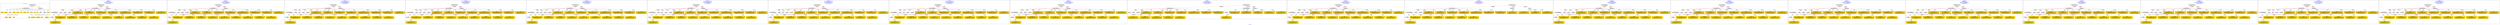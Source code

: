 digraph n0 {
fontcolor="blue"
remincross="true"
label="s06-npg.json"
subgraph cluster_0 {
label="1-correct model"
n2[style="filled",color="white",fillcolor="lightgray",label="CulturalHeritageObject1"];
n3[shape="plaintext",style="filled",fillcolor="gold",label="Copyright"];
n4[shape="plaintext",style="filled",fillcolor="gold",label="DateOfWork"];
n5[style="filled",color="white",fillcolor="lightgray",label="Person1"];
n6[shape="plaintext",style="filled",fillcolor="gold",label="Description"];
n7[shape="plaintext",style="filled",fillcolor="gold",label="Dimension"];
n8[shape="plaintext",style="filled",fillcolor="gold",label="Medium"];
n9[shape="plaintext",style="filled",fillcolor="gold",label="CreditLine"];
n10[shape="plaintext",style="filled",fillcolor="gold",label="Owner"];
n11[style="filled",color="white",fillcolor="lightgray",label="Concept2"];
n12[shape="plaintext",style="filled",fillcolor="gold",label="Title"];
n13[shape="plaintext",style="filled",fillcolor="gold",label="Ref"];
n14[style="filled",color="white",fillcolor="lightgray",label="Person2"];
n15[style="filled",color="white",fillcolor="lightgray",label="Concept1"];
n16[shape="plaintext",style="filled",fillcolor="gold",label="birthDate"];
n17[shape="plaintext",style="filled",fillcolor="gold",label="deathDate"];
n18[shape="plaintext",style="filled",fillcolor="gold",label="Artist"];
n19[shape="plaintext",style="filled",fillcolor="gold",label="sitterBirthDate"];
n20[shape="plaintext",style="filled",fillcolor="gold",label="sitterDeathDate"];
n21[shape="plaintext",style="filled",fillcolor="gold",label="values"];
n22[style="filled",color="white",fillcolor="lightgray",label="EuropeanaAggregation1"];
n23[style="filled",color="white",fillcolor="lightgray",label="WebResource1"];
n24[shape="plaintext",style="filled",fillcolor="gold",label="Image"];
n25[shape="plaintext",style="filled",fillcolor="gold",label="Classification"];
n26[shape="plaintext",style="filled",fillcolor="gold",label="values"];
}
subgraph cluster_1 {
label="candidate 0\nlink coherence:0.88\nnode coherence:0.88\nconfidence:0.4409756148818503\nmapping score:0.5421770568124686\ncost:321.99987\n-precision:0.52-recall:0.54"
n28[style="filled",color="white",fillcolor="lightgray",label="CulturalHeritageObject1"];
n29[style="filled",color="white",fillcolor="lightgray",label="CulturalHeritageObject2"];
n30[style="filled",color="white",fillcolor="lightgray",label="Person1"];
n31[style="filled",color="white",fillcolor="lightgray",label="Concept1"];
n32[style="filled",color="white",fillcolor="lightgray",label="Document1"];
n33[style="filled",color="white",fillcolor="lightgray",label="Document2"];
n34[style="filled",color="white",fillcolor="lightgray",label="EuropeanaAggregation1"];
n35[style="filled",color="white",fillcolor="lightgray",label="WebResource1"];
n36[shape="plaintext",style="filled",fillcolor="gold",label="values\n[Person,nameOfThePerson,0.392]\n[Document,classLink,0.23]\n[CulturalHeritageObject,provenance,0.211]\n[CulturalHeritageObject,title,0.167]"];
n37[shape="plaintext",style="filled",fillcolor="gold",label="Title\n[Person,nameOfThePerson,0.35]\n[Document,classLink,0.227]\n[CulturalHeritageObject,provenance,0.223]\n[CulturalHeritageObject,description,0.2]"];
n38[shape="plaintext",style="filled",fillcolor="gold",label="Medium\n[CulturalHeritageObject,medium,0.712]\n[Concept,prefLabel,0.168]\n[CulturalHeritageObject,provenance,0.082]\n[CulturalHeritageObject,description,0.038]"];
n39[shape="plaintext",style="filled",fillcolor="gold",label="Ref\n[CulturalHeritageObject,description,0.421]\n[CulturalHeritageObject,provenance,0.241]\n[CulturalHeritageObject,title,0.23]\n[Person,nameOfThePerson,0.108]"];
n40[shape="plaintext",style="filled",fillcolor="gold",label="Image\n[WebResource,classLink,0.551]\n[Document,classLink,0.396]\n[CulturalHeritageObject,description,0.043]\n[CulturalHeritageObject,medium,0.01]"];
n41[shape="plaintext",style="filled",fillcolor="gold",label="DateOfWork\n[CulturalHeritageObject,created,0.482]\n[Person,dateOfBirth,0.294]\n[Person,dateOfDeath,0.156]\n[CulturalHeritageObject,provenance,0.068]"];
n42[shape="plaintext",style="filled",fillcolor="gold",label="sitterDeathDate\n[CulturalHeritageObject,extent,0.314]\n[CulturalHeritageObject,created,0.284]\n[Person,dateOfBirth,0.223]\n[CulturalHeritageObject,provenance,0.179]"];
n43[shape="plaintext",style="filled",fillcolor="gold",label="Classification\n[CulturalHeritageObject,description,0.267]\n[Concept,prefLabel,0.267]\n[Person,nameOfThePerson,0.239]\n[CulturalHeritageObject,created,0.227]"];
n44[shape="plaintext",style="filled",fillcolor="gold",label="Owner\n[CulturalHeritageObject,provenance,0.491]\n[CulturalHeritageObject,description,0.397]\n[CulturalHeritageObject,title,0.084]\n[WebResource,classLink,0.028]"];
n45[shape="plaintext",style="filled",fillcolor="gold",label="Copyright\n[CulturalHeritageObject,provenance,0.597]\n[CulturalHeritageObject,description,0.25]\n[Person,nameOfThePerson,0.097]\n[CulturalHeritageObject,title,0.055]"];
n46[shape="plaintext",style="filled",fillcolor="gold",label="Dimension\n[CulturalHeritageObject,extent,0.766]\n[CulturalHeritageObject,provenance,0.141]\n[CulturalHeritageObject,accessionNumber,0.055]\n[CulturalHeritageObject,description,0.038]"];
n47[shape="plaintext",style="filled",fillcolor="gold",label="Artist\n[Person,nameOfThePerson,0.437]\n[Document,classLink,0.263]\n[CulturalHeritageObject,provenance,0.155]\n[CulturalHeritageObject,description,0.145]"];
n48[shape="plaintext",style="filled",fillcolor="gold",label="CreditLine\n[CulturalHeritageObject,provenance,0.575]\n[CulturalHeritageObject,description,0.303]\n[CulturalHeritageObject,title,0.085]\n[Document,classLink,0.037]"];
n49[shape="plaintext",style="filled",fillcolor="gold",label="sitterBirthDate\n[CulturalHeritageObject,extent,0.38]\n[Person,dateOfBirth,0.252]\n[CulturalHeritageObject,provenance,0.21]\n[Person,dateOfDeath,0.158]"];
n50[shape="plaintext",style="filled",fillcolor="gold",label="values\n[CulturalHeritageObject,description,0.674]\n[Concept,prefLabel,0.167]\n[CulturalHeritageObject,title,0.133]\n[CulturalHeritageObject,provenance,0.025]"];
n51[shape="plaintext",style="filled",fillcolor="gold",label="deathDate\n[Person,dateOfDeath,0.363]\n[CulturalHeritageObject,created,0.293]\n[Person,dateOfBirth,0.177]\n[CulturalHeritageObject,provenance,0.167]"];
n52[shape="plaintext",style="filled",fillcolor="gold",label="Description\n[CulturalHeritageObject,description,0.635]\n[CulturalHeritageObject,provenance,0.176]\n[CulturalHeritageObject,title,0.12]\n[Document,classLink,0.069]"];
n53[shape="plaintext",style="filled",fillcolor="gold",label="birthDate\n[Person,dateOfBirth,0.442]\n[CulturalHeritageObject,created,0.219]\n[CulturalHeritageObject,provenance,0.184]\n[CulturalHeritageObject,extent,0.155]"];
}
subgraph cluster_2 {
label="candidate 1\nlink coherence:0.88\nnode coherence:0.88\nconfidence:0.4381298314919093\nmapping score:0.541228462349155\ncost:321.99987\n-precision:0.48-recall:0.5"
n55[style="filled",color="white",fillcolor="lightgray",label="CulturalHeritageObject1"];
n56[style="filled",color="white",fillcolor="lightgray",label="CulturalHeritageObject2"];
n57[style="filled",color="white",fillcolor="lightgray",label="Person1"];
n58[style="filled",color="white",fillcolor="lightgray",label="Concept1"];
n59[style="filled",color="white",fillcolor="lightgray",label="Document1"];
n60[style="filled",color="white",fillcolor="lightgray",label="Document2"];
n61[style="filled",color="white",fillcolor="lightgray",label="EuropeanaAggregation1"];
n62[style="filled",color="white",fillcolor="lightgray",label="WebResource1"];
n63[shape="plaintext",style="filled",fillcolor="gold",label="values\n[Person,nameOfThePerson,0.392]\n[Document,classLink,0.23]\n[CulturalHeritageObject,provenance,0.211]\n[CulturalHeritageObject,title,0.167]"];
n64[shape="plaintext",style="filled",fillcolor="gold",label="Artist\n[Person,nameOfThePerson,0.437]\n[Document,classLink,0.263]\n[CulturalHeritageObject,provenance,0.155]\n[CulturalHeritageObject,description,0.145]"];
n65[shape="plaintext",style="filled",fillcolor="gold",label="Medium\n[CulturalHeritageObject,medium,0.712]\n[Concept,prefLabel,0.168]\n[CulturalHeritageObject,provenance,0.082]\n[CulturalHeritageObject,description,0.038]"];
n66[shape="plaintext",style="filled",fillcolor="gold",label="Ref\n[CulturalHeritageObject,description,0.421]\n[CulturalHeritageObject,provenance,0.241]\n[CulturalHeritageObject,title,0.23]\n[Person,nameOfThePerson,0.108]"];
n67[shape="plaintext",style="filled",fillcolor="gold",label="Image\n[WebResource,classLink,0.551]\n[Document,classLink,0.396]\n[CulturalHeritageObject,description,0.043]\n[CulturalHeritageObject,medium,0.01]"];
n68[shape="plaintext",style="filled",fillcolor="gold",label="DateOfWork\n[CulturalHeritageObject,created,0.482]\n[Person,dateOfBirth,0.294]\n[Person,dateOfDeath,0.156]\n[CulturalHeritageObject,provenance,0.068]"];
n69[shape="plaintext",style="filled",fillcolor="gold",label="sitterDeathDate\n[CulturalHeritageObject,extent,0.314]\n[CulturalHeritageObject,created,0.284]\n[Person,dateOfBirth,0.223]\n[CulturalHeritageObject,provenance,0.179]"];
n70[shape="plaintext",style="filled",fillcolor="gold",label="Classification\n[CulturalHeritageObject,description,0.267]\n[Concept,prefLabel,0.267]\n[Person,nameOfThePerson,0.239]\n[CulturalHeritageObject,created,0.227]"];
n71[shape="plaintext",style="filled",fillcolor="gold",label="Owner\n[CulturalHeritageObject,provenance,0.491]\n[CulturalHeritageObject,description,0.397]\n[CulturalHeritageObject,title,0.084]\n[WebResource,classLink,0.028]"];
n72[shape="plaintext",style="filled",fillcolor="gold",label="Copyright\n[CulturalHeritageObject,provenance,0.597]\n[CulturalHeritageObject,description,0.25]\n[Person,nameOfThePerson,0.097]\n[CulturalHeritageObject,title,0.055]"];
n73[shape="plaintext",style="filled",fillcolor="gold",label="Dimension\n[CulturalHeritageObject,extent,0.766]\n[CulturalHeritageObject,provenance,0.141]\n[CulturalHeritageObject,accessionNumber,0.055]\n[CulturalHeritageObject,description,0.038]"];
n74[shape="plaintext",style="filled",fillcolor="gold",label="Title\n[Person,nameOfThePerson,0.35]\n[Document,classLink,0.227]\n[CulturalHeritageObject,provenance,0.223]\n[CulturalHeritageObject,description,0.2]"];
n75[shape="plaintext",style="filled",fillcolor="gold",label="CreditLine\n[CulturalHeritageObject,provenance,0.575]\n[CulturalHeritageObject,description,0.303]\n[CulturalHeritageObject,title,0.085]\n[Document,classLink,0.037]"];
n76[shape="plaintext",style="filled",fillcolor="gold",label="sitterBirthDate\n[CulturalHeritageObject,extent,0.38]\n[Person,dateOfBirth,0.252]\n[CulturalHeritageObject,provenance,0.21]\n[Person,dateOfDeath,0.158]"];
n77[shape="plaintext",style="filled",fillcolor="gold",label="values\n[CulturalHeritageObject,description,0.674]\n[Concept,prefLabel,0.167]\n[CulturalHeritageObject,title,0.133]\n[CulturalHeritageObject,provenance,0.025]"];
n78[shape="plaintext",style="filled",fillcolor="gold",label="deathDate\n[Person,dateOfDeath,0.363]\n[CulturalHeritageObject,created,0.293]\n[Person,dateOfBirth,0.177]\n[CulturalHeritageObject,provenance,0.167]"];
n79[shape="plaintext",style="filled",fillcolor="gold",label="Description\n[CulturalHeritageObject,description,0.635]\n[CulturalHeritageObject,provenance,0.176]\n[CulturalHeritageObject,title,0.12]\n[Document,classLink,0.069]"];
n80[shape="plaintext",style="filled",fillcolor="gold",label="birthDate\n[Person,dateOfBirth,0.442]\n[CulturalHeritageObject,created,0.219]\n[CulturalHeritageObject,provenance,0.184]\n[CulturalHeritageObject,extent,0.155]"];
}
subgraph cluster_3 {
label="candidate 10\nlink coherence:0.8461538461538461\nnode coherence:0.88\nconfidence:0.43632982611301585\nmapping score:0.5406284605561905\ncost:322.99987\n-precision:0.46-recall:0.5"
n82[style="filled",color="white",fillcolor="lightgray",label="CulturalHeritageObject1"];
n83[style="filled",color="white",fillcolor="lightgray",label="CulturalHeritageObject2"];
n84[style="filled",color="white",fillcolor="lightgray",label="Person1"];
n85[style="filled",color="white",fillcolor="lightgray",label="Place1"];
n86[style="filled",color="white",fillcolor="lightgray",label="Concept1"];
n87[style="filled",color="white",fillcolor="lightgray",label="Document1"];
n88[style="filled",color="white",fillcolor="lightgray",label="Document2"];
n89[style="filled",color="white",fillcolor="lightgray",label="EuropeanaAggregation1"];
n90[style="filled",color="white",fillcolor="lightgray",label="WebResource1"];
n91[shape="plaintext",style="filled",fillcolor="gold",label="values\n[Person,nameOfThePerson,0.392]\n[Document,classLink,0.23]\n[CulturalHeritageObject,provenance,0.211]\n[CulturalHeritageObject,title,0.167]"];
n92[shape="plaintext",style="filled",fillcolor="gold",label="Title\n[Person,nameOfThePerson,0.35]\n[Document,classLink,0.227]\n[CulturalHeritageObject,provenance,0.223]\n[CulturalHeritageObject,description,0.2]"];
n93[shape="plaintext",style="filled",fillcolor="gold",label="Medium\n[CulturalHeritageObject,medium,0.712]\n[Concept,prefLabel,0.168]\n[CulturalHeritageObject,provenance,0.082]\n[CulturalHeritageObject,description,0.038]"];
n94[shape="plaintext",style="filled",fillcolor="gold",label="Ref\n[CulturalHeritageObject,description,0.421]\n[CulturalHeritageObject,provenance,0.241]\n[CulturalHeritageObject,title,0.23]\n[Person,nameOfThePerson,0.108]"];
n95[shape="plaintext",style="filled",fillcolor="gold",label="Image\n[WebResource,classLink,0.551]\n[Document,classLink,0.396]\n[CulturalHeritageObject,description,0.043]\n[CulturalHeritageObject,medium,0.01]"];
n96[shape="plaintext",style="filled",fillcolor="gold",label="DateOfWork\n[CulturalHeritageObject,created,0.482]\n[Person,dateOfBirth,0.294]\n[Person,dateOfDeath,0.156]\n[CulturalHeritageObject,provenance,0.068]"];
n97[shape="plaintext",style="filled",fillcolor="gold",label="sitterDeathDate\n[CulturalHeritageObject,extent,0.314]\n[CulturalHeritageObject,created,0.284]\n[Person,dateOfBirth,0.223]\n[CulturalHeritageObject,provenance,0.179]"];
n98[shape="plaintext",style="filled",fillcolor="gold",label="Classification\n[CulturalHeritageObject,description,0.267]\n[Concept,prefLabel,0.267]\n[Person,nameOfThePerson,0.239]\n[CulturalHeritageObject,created,0.227]"];
n99[shape="plaintext",style="filled",fillcolor="gold",label="CreditLine\n[CulturalHeritageObject,provenance,0.575]\n[CulturalHeritageObject,description,0.303]\n[CulturalHeritageObject,title,0.085]\n[Document,classLink,0.037]"];
n100[shape="plaintext",style="filled",fillcolor="gold",label="Copyright\n[CulturalHeritageObject,provenance,0.597]\n[CulturalHeritageObject,description,0.25]\n[Person,nameOfThePerson,0.097]\n[CulturalHeritageObject,title,0.055]"];
n101[shape="plaintext",style="filled",fillcolor="gold",label="Dimension\n[CulturalHeritageObject,extent,0.766]\n[CulturalHeritageObject,provenance,0.141]\n[CulturalHeritageObject,accessionNumber,0.055]\n[CulturalHeritageObject,description,0.038]"];
n102[shape="plaintext",style="filled",fillcolor="gold",label="Artist\n[Person,nameOfThePerson,0.437]\n[Document,classLink,0.263]\n[CulturalHeritageObject,provenance,0.155]\n[CulturalHeritageObject,description,0.145]"];
n103[shape="plaintext",style="filled",fillcolor="gold",label="Owner\n[CulturalHeritageObject,provenance,0.491]\n[CulturalHeritageObject,description,0.397]\n[CulturalHeritageObject,title,0.084]\n[WebResource,classLink,0.028]"];
n104[shape="plaintext",style="filled",fillcolor="gold",label="sitterBirthDate\n[CulturalHeritageObject,extent,0.38]\n[Person,dateOfBirth,0.252]\n[CulturalHeritageObject,provenance,0.21]\n[Person,dateOfDeath,0.158]"];
n105[shape="plaintext",style="filled",fillcolor="gold",label="values\n[CulturalHeritageObject,description,0.674]\n[Concept,prefLabel,0.167]\n[CulturalHeritageObject,title,0.133]\n[CulturalHeritageObject,provenance,0.025]"];
n106[shape="plaintext",style="filled",fillcolor="gold",label="deathDate\n[Person,dateOfDeath,0.363]\n[CulturalHeritageObject,created,0.293]\n[Person,dateOfBirth,0.177]\n[CulturalHeritageObject,provenance,0.167]"];
n107[shape="plaintext",style="filled",fillcolor="gold",label="Description\n[CulturalHeritageObject,description,0.635]\n[CulturalHeritageObject,provenance,0.176]\n[CulturalHeritageObject,title,0.12]\n[Document,classLink,0.069]"];
n108[shape="plaintext",style="filled",fillcolor="gold",label="birthDate\n[Person,dateOfBirth,0.442]\n[CulturalHeritageObject,created,0.219]\n[CulturalHeritageObject,provenance,0.184]\n[CulturalHeritageObject,extent,0.155]"];
}
subgraph cluster_4 {
label="candidate 11\nlink coherence:0.8461538461538461\nnode coherence:0.88\nconfidence:0.43512528898082975\nmapping score:0.5402269481787951\ncost:322.99987\n-precision:0.5-recall:0.54"
n110[style="filled",color="white",fillcolor="lightgray",label="CulturalHeritageObject1"];
n111[style="filled",color="white",fillcolor="lightgray",label="CulturalHeritageObject2"];
n112[style="filled",color="white",fillcolor="lightgray",label="Person1"];
n113[style="filled",color="white",fillcolor="lightgray",label="Place1"];
n114[style="filled",color="white",fillcolor="lightgray",label="Concept1"];
n115[style="filled",color="white",fillcolor="lightgray",label="Document1"];
n116[style="filled",color="white",fillcolor="lightgray",label="Document2"];
n117[style="filled",color="white",fillcolor="lightgray",label="EuropeanaAggregation1"];
n118[style="filled",color="white",fillcolor="lightgray",label="WebResource1"];
n119[shape="plaintext",style="filled",fillcolor="gold",label="values\n[Person,nameOfThePerson,0.392]\n[Document,classLink,0.23]\n[CulturalHeritageObject,provenance,0.211]\n[CulturalHeritageObject,title,0.167]"];
n120[shape="plaintext",style="filled",fillcolor="gold",label="Title\n[Person,nameOfThePerson,0.35]\n[Document,classLink,0.227]\n[CulturalHeritageObject,provenance,0.223]\n[CulturalHeritageObject,description,0.2]"];
n121[shape="plaintext",style="filled",fillcolor="gold",label="Medium\n[CulturalHeritageObject,medium,0.712]\n[Concept,prefLabel,0.168]\n[CulturalHeritageObject,provenance,0.082]\n[CulturalHeritageObject,description,0.038]"];
n122[shape="plaintext",style="filled",fillcolor="gold",label="Ref\n[CulturalHeritageObject,description,0.421]\n[CulturalHeritageObject,provenance,0.241]\n[CulturalHeritageObject,title,0.23]\n[Person,nameOfThePerson,0.108]"];
n123[shape="plaintext",style="filled",fillcolor="gold",label="sitterDeathDate\n[CulturalHeritageObject,extent,0.314]\n[CulturalHeritageObject,created,0.284]\n[Person,dateOfBirth,0.223]\n[CulturalHeritageObject,provenance,0.179]"];
n124[shape="plaintext",style="filled",fillcolor="gold",label="Image\n[WebResource,classLink,0.551]\n[Document,classLink,0.396]\n[CulturalHeritageObject,description,0.043]\n[CulturalHeritageObject,medium,0.01]"];
n125[shape="plaintext",style="filled",fillcolor="gold",label="DateOfWork\n[CulturalHeritageObject,created,0.482]\n[Person,dateOfBirth,0.294]\n[Person,dateOfDeath,0.156]\n[CulturalHeritageObject,provenance,0.068]"];
n126[shape="plaintext",style="filled",fillcolor="gold",label="Classification\n[CulturalHeritageObject,description,0.267]\n[Concept,prefLabel,0.267]\n[Person,nameOfThePerson,0.239]\n[CulturalHeritageObject,created,0.227]"];
n127[shape="plaintext",style="filled",fillcolor="gold",label="Owner\n[CulturalHeritageObject,provenance,0.491]\n[CulturalHeritageObject,description,0.397]\n[CulturalHeritageObject,title,0.084]\n[WebResource,classLink,0.028]"];
n128[shape="plaintext",style="filled",fillcolor="gold",label="Copyright\n[CulturalHeritageObject,provenance,0.597]\n[CulturalHeritageObject,description,0.25]\n[Person,nameOfThePerson,0.097]\n[CulturalHeritageObject,title,0.055]"];
n129[shape="plaintext",style="filled",fillcolor="gold",label="Dimension\n[CulturalHeritageObject,extent,0.766]\n[CulturalHeritageObject,provenance,0.141]\n[CulturalHeritageObject,accessionNumber,0.055]\n[CulturalHeritageObject,description,0.038]"];
n130[shape="plaintext",style="filled",fillcolor="gold",label="Artist\n[Person,nameOfThePerson,0.437]\n[Document,classLink,0.263]\n[CulturalHeritageObject,provenance,0.155]\n[CulturalHeritageObject,description,0.145]"];
n131[shape="plaintext",style="filled",fillcolor="gold",label="CreditLine\n[CulturalHeritageObject,provenance,0.575]\n[CulturalHeritageObject,description,0.303]\n[CulturalHeritageObject,title,0.085]\n[Document,classLink,0.037]"];
n132[shape="plaintext",style="filled",fillcolor="gold",label="sitterBirthDate\n[CulturalHeritageObject,extent,0.38]\n[Person,dateOfBirth,0.252]\n[CulturalHeritageObject,provenance,0.21]\n[Person,dateOfDeath,0.158]"];
n133[shape="plaintext",style="filled",fillcolor="gold",label="values\n[CulturalHeritageObject,description,0.674]\n[Concept,prefLabel,0.167]\n[CulturalHeritageObject,title,0.133]\n[CulturalHeritageObject,provenance,0.025]"];
n134[shape="plaintext",style="filled",fillcolor="gold",label="deathDate\n[Person,dateOfDeath,0.363]\n[CulturalHeritageObject,created,0.293]\n[Person,dateOfBirth,0.177]\n[CulturalHeritageObject,provenance,0.167]"];
n135[shape="plaintext",style="filled",fillcolor="gold",label="Description\n[CulturalHeritageObject,description,0.635]\n[CulturalHeritageObject,provenance,0.176]\n[CulturalHeritageObject,title,0.12]\n[Document,classLink,0.069]"];
n136[shape="plaintext",style="filled",fillcolor="gold",label="birthDate\n[Person,dateOfBirth,0.442]\n[CulturalHeritageObject,created,0.219]\n[CulturalHeritageObject,provenance,0.184]\n[CulturalHeritageObject,extent,0.155]"];
}
subgraph cluster_5 {
label="candidate 12\nlink coherence:0.8461538461538461\nnode coherence:0.88\nconfidence:0.4334840427230749\nmapping score:0.5396798660928769\ncost:322.99987\n-precision:0.42-recall:0.46"
n138[style="filled",color="white",fillcolor="lightgray",label="CulturalHeritageObject1"];
n139[style="filled",color="white",fillcolor="lightgray",label="CulturalHeritageObject2"];
n140[style="filled",color="white",fillcolor="lightgray",label="Person1"];
n141[style="filled",color="white",fillcolor="lightgray",label="Place1"];
n142[style="filled",color="white",fillcolor="lightgray",label="Concept1"];
n143[style="filled",color="white",fillcolor="lightgray",label="Document1"];
n144[style="filled",color="white",fillcolor="lightgray",label="Document2"];
n145[style="filled",color="white",fillcolor="lightgray",label="EuropeanaAggregation1"];
n146[style="filled",color="white",fillcolor="lightgray",label="WebResource1"];
n147[shape="plaintext",style="filled",fillcolor="gold",label="values\n[Person,nameOfThePerson,0.392]\n[Document,classLink,0.23]\n[CulturalHeritageObject,provenance,0.211]\n[CulturalHeritageObject,title,0.167]"];
n148[shape="plaintext",style="filled",fillcolor="gold",label="Artist\n[Person,nameOfThePerson,0.437]\n[Document,classLink,0.263]\n[CulturalHeritageObject,provenance,0.155]\n[CulturalHeritageObject,description,0.145]"];
n149[shape="plaintext",style="filled",fillcolor="gold",label="Medium\n[CulturalHeritageObject,medium,0.712]\n[Concept,prefLabel,0.168]\n[CulturalHeritageObject,provenance,0.082]\n[CulturalHeritageObject,description,0.038]"];
n150[shape="plaintext",style="filled",fillcolor="gold",label="Ref\n[CulturalHeritageObject,description,0.421]\n[CulturalHeritageObject,provenance,0.241]\n[CulturalHeritageObject,title,0.23]\n[Person,nameOfThePerson,0.108]"];
n151[shape="plaintext",style="filled",fillcolor="gold",label="Image\n[WebResource,classLink,0.551]\n[Document,classLink,0.396]\n[CulturalHeritageObject,description,0.043]\n[CulturalHeritageObject,medium,0.01]"];
n152[shape="plaintext",style="filled",fillcolor="gold",label="DateOfWork\n[CulturalHeritageObject,created,0.482]\n[Person,dateOfBirth,0.294]\n[Person,dateOfDeath,0.156]\n[CulturalHeritageObject,provenance,0.068]"];
n153[shape="plaintext",style="filled",fillcolor="gold",label="sitterDeathDate\n[CulturalHeritageObject,extent,0.314]\n[CulturalHeritageObject,created,0.284]\n[Person,dateOfBirth,0.223]\n[CulturalHeritageObject,provenance,0.179]"];
n154[shape="plaintext",style="filled",fillcolor="gold",label="Classification\n[CulturalHeritageObject,description,0.267]\n[Concept,prefLabel,0.267]\n[Person,nameOfThePerson,0.239]\n[CulturalHeritageObject,created,0.227]"];
n155[shape="plaintext",style="filled",fillcolor="gold",label="CreditLine\n[CulturalHeritageObject,provenance,0.575]\n[CulturalHeritageObject,description,0.303]\n[CulturalHeritageObject,title,0.085]\n[Document,classLink,0.037]"];
n156[shape="plaintext",style="filled",fillcolor="gold",label="Copyright\n[CulturalHeritageObject,provenance,0.597]\n[CulturalHeritageObject,description,0.25]\n[Person,nameOfThePerson,0.097]\n[CulturalHeritageObject,title,0.055]"];
n157[shape="plaintext",style="filled",fillcolor="gold",label="Dimension\n[CulturalHeritageObject,extent,0.766]\n[CulturalHeritageObject,provenance,0.141]\n[CulturalHeritageObject,accessionNumber,0.055]\n[CulturalHeritageObject,description,0.038]"];
n158[shape="plaintext",style="filled",fillcolor="gold",label="Title\n[Person,nameOfThePerson,0.35]\n[Document,classLink,0.227]\n[CulturalHeritageObject,provenance,0.223]\n[CulturalHeritageObject,description,0.2]"];
n159[shape="plaintext",style="filled",fillcolor="gold",label="Owner\n[CulturalHeritageObject,provenance,0.491]\n[CulturalHeritageObject,description,0.397]\n[CulturalHeritageObject,title,0.084]\n[WebResource,classLink,0.028]"];
n160[shape="plaintext",style="filled",fillcolor="gold",label="sitterBirthDate\n[CulturalHeritageObject,extent,0.38]\n[Person,dateOfBirth,0.252]\n[CulturalHeritageObject,provenance,0.21]\n[Person,dateOfDeath,0.158]"];
n161[shape="plaintext",style="filled",fillcolor="gold",label="values\n[CulturalHeritageObject,description,0.674]\n[Concept,prefLabel,0.167]\n[CulturalHeritageObject,title,0.133]\n[CulturalHeritageObject,provenance,0.025]"];
n162[shape="plaintext",style="filled",fillcolor="gold",label="deathDate\n[Person,dateOfDeath,0.363]\n[CulturalHeritageObject,created,0.293]\n[Person,dateOfBirth,0.177]\n[CulturalHeritageObject,provenance,0.167]"];
n163[shape="plaintext",style="filled",fillcolor="gold",label="Description\n[CulturalHeritageObject,description,0.635]\n[CulturalHeritageObject,provenance,0.176]\n[CulturalHeritageObject,title,0.12]\n[Document,classLink,0.069]"];
n164[shape="plaintext",style="filled",fillcolor="gold",label="birthDate\n[Person,dateOfBirth,0.442]\n[CulturalHeritageObject,created,0.219]\n[CulturalHeritageObject,provenance,0.184]\n[CulturalHeritageObject,extent,0.155]"];
}
subgraph cluster_6 {
label="candidate 13\nlink coherence:0.8461538461538461\nnode coherence:0.88\nconfidence:0.43345246501989787\nmapping score:0.5396693401918179\ncost:322.99987\n-precision:0.5-recall:0.54"
n166[style="filled",color="white",fillcolor="lightgray",label="CulturalHeritageObject1"];
n167[style="filled",color="white",fillcolor="lightgray",label="CulturalHeritageObject2"];
n168[style="filled",color="white",fillcolor="lightgray",label="Person1"];
n169[style="filled",color="white",fillcolor="lightgray",label="Place1"];
n170[style="filled",color="white",fillcolor="lightgray",label="Concept1"];
n171[style="filled",color="white",fillcolor="lightgray",label="Document1"];
n172[style="filled",color="white",fillcolor="lightgray",label="Document2"];
n173[style="filled",color="white",fillcolor="lightgray",label="EuropeanaAggregation1"];
n174[style="filled",color="white",fillcolor="lightgray",label="WebResource1"];
n175[shape="plaintext",style="filled",fillcolor="gold",label="values\n[Person,nameOfThePerson,0.392]\n[Document,classLink,0.23]\n[CulturalHeritageObject,provenance,0.211]\n[CulturalHeritageObject,title,0.167]"];
n176[shape="plaintext",style="filled",fillcolor="gold",label="Title\n[Person,nameOfThePerson,0.35]\n[Document,classLink,0.227]\n[CulturalHeritageObject,provenance,0.223]\n[CulturalHeritageObject,description,0.2]"];
n177[shape="plaintext",style="filled",fillcolor="gold",label="Medium\n[CulturalHeritageObject,medium,0.712]\n[Concept,prefLabel,0.168]\n[CulturalHeritageObject,provenance,0.082]\n[CulturalHeritageObject,description,0.038]"];
n178[shape="plaintext",style="filled",fillcolor="gold",label="Ref\n[CulturalHeritageObject,description,0.421]\n[CulturalHeritageObject,provenance,0.241]\n[CulturalHeritageObject,title,0.23]\n[Person,nameOfThePerson,0.108]"];
n179[shape="plaintext",style="filled",fillcolor="gold",label="Image\n[WebResource,classLink,0.551]\n[Document,classLink,0.396]\n[CulturalHeritageObject,description,0.043]\n[CulturalHeritageObject,medium,0.01]"];
n180[shape="plaintext",style="filled",fillcolor="gold",label="DateOfWork\n[CulturalHeritageObject,created,0.482]\n[Person,dateOfBirth,0.294]\n[Person,dateOfDeath,0.156]\n[CulturalHeritageObject,provenance,0.068]"];
n181[shape="plaintext",style="filled",fillcolor="gold",label="sitterDeathDate\n[CulturalHeritageObject,extent,0.314]\n[CulturalHeritageObject,created,0.284]\n[Person,dateOfBirth,0.223]\n[CulturalHeritageObject,provenance,0.179]"];
n182[shape="plaintext",style="filled",fillcolor="gold",label="Classification\n[CulturalHeritageObject,description,0.267]\n[Concept,prefLabel,0.267]\n[Person,nameOfThePerson,0.239]\n[CulturalHeritageObject,created,0.227]"];
n183[shape="plaintext",style="filled",fillcolor="gold",label="Copyright\n[CulturalHeritageObject,provenance,0.597]\n[CulturalHeritageObject,description,0.25]\n[Person,nameOfThePerson,0.097]\n[CulturalHeritageObject,title,0.055]"];
n184[shape="plaintext",style="filled",fillcolor="gold",label="CreditLine\n[CulturalHeritageObject,provenance,0.575]\n[CulturalHeritageObject,description,0.303]\n[CulturalHeritageObject,title,0.085]\n[Document,classLink,0.037]"];
n185[shape="plaintext",style="filled",fillcolor="gold",label="Dimension\n[CulturalHeritageObject,extent,0.766]\n[CulturalHeritageObject,provenance,0.141]\n[CulturalHeritageObject,accessionNumber,0.055]\n[CulturalHeritageObject,description,0.038]"];
n186[shape="plaintext",style="filled",fillcolor="gold",label="Artist\n[Person,nameOfThePerson,0.437]\n[Document,classLink,0.263]\n[CulturalHeritageObject,provenance,0.155]\n[CulturalHeritageObject,description,0.145]"];
n187[shape="plaintext",style="filled",fillcolor="gold",label="Owner\n[CulturalHeritageObject,provenance,0.491]\n[CulturalHeritageObject,description,0.397]\n[CulturalHeritageObject,title,0.084]\n[WebResource,classLink,0.028]"];
n188[shape="plaintext",style="filled",fillcolor="gold",label="sitterBirthDate\n[CulturalHeritageObject,extent,0.38]\n[Person,dateOfBirth,0.252]\n[CulturalHeritageObject,provenance,0.21]\n[Person,dateOfDeath,0.158]"];
n189[shape="plaintext",style="filled",fillcolor="gold",label="values\n[CulturalHeritageObject,description,0.674]\n[Concept,prefLabel,0.167]\n[CulturalHeritageObject,title,0.133]\n[CulturalHeritageObject,provenance,0.025]"];
n190[shape="plaintext",style="filled",fillcolor="gold",label="deathDate\n[Person,dateOfDeath,0.363]\n[CulturalHeritageObject,created,0.293]\n[Person,dateOfBirth,0.177]\n[CulturalHeritageObject,provenance,0.167]"];
n191[shape="plaintext",style="filled",fillcolor="gold",label="Description\n[CulturalHeritageObject,description,0.635]\n[CulturalHeritageObject,provenance,0.176]\n[CulturalHeritageObject,title,0.12]\n[Document,classLink,0.069]"];
n192[shape="plaintext",style="filled",fillcolor="gold",label="birthDate\n[Person,dateOfBirth,0.442]\n[CulturalHeritageObject,created,0.219]\n[CulturalHeritageObject,provenance,0.184]\n[CulturalHeritageObject,extent,0.155]"];
}
subgraph cluster_7 {
label="candidate 14\nlink coherence:0.8461538461538461\nnode coherence:0.88\nconfidence:0.4332055723497612\nmapping score:0.5395870426351056\ncost:322.99987\n-precision:0.5-recall:0.54"
n194[style="filled",color="white",fillcolor="lightgray",label="CulturalHeritageObject1"];
n195[style="filled",color="white",fillcolor="lightgray",label="CulturalHeritageObject2"];
n196[style="filled",color="white",fillcolor="lightgray",label="Person1"];
n197[style="filled",color="white",fillcolor="lightgray",label="Place1"];
n198[style="filled",color="white",fillcolor="lightgray",label="Concept1"];
n199[style="filled",color="white",fillcolor="lightgray",label="Document1"];
n200[style="filled",color="white",fillcolor="lightgray",label="Document2"];
n201[style="filled",color="white",fillcolor="lightgray",label="EuropeanaAggregation1"];
n202[style="filled",color="white",fillcolor="lightgray",label="WebResource1"];
n203[shape="plaintext",style="filled",fillcolor="gold",label="values\n[Person,nameOfThePerson,0.392]\n[Document,classLink,0.23]\n[CulturalHeritageObject,provenance,0.211]\n[CulturalHeritageObject,title,0.167]"];
n204[shape="plaintext",style="filled",fillcolor="gold",label="Title\n[Person,nameOfThePerson,0.35]\n[Document,classLink,0.227]\n[CulturalHeritageObject,provenance,0.223]\n[CulturalHeritageObject,description,0.2]"];
n205[shape="plaintext",style="filled",fillcolor="gold",label="Medium\n[CulturalHeritageObject,medium,0.712]\n[Concept,prefLabel,0.168]\n[CulturalHeritageObject,provenance,0.082]\n[CulturalHeritageObject,description,0.038]"];
n206[shape="plaintext",style="filled",fillcolor="gold",label="Ref\n[CulturalHeritageObject,description,0.421]\n[CulturalHeritageObject,provenance,0.241]\n[CulturalHeritageObject,title,0.23]\n[Person,nameOfThePerson,0.108]"];
n207[shape="plaintext",style="filled",fillcolor="gold",label="sitterBirthDate\n[CulturalHeritageObject,extent,0.38]\n[Person,dateOfBirth,0.252]\n[CulturalHeritageObject,provenance,0.21]\n[Person,dateOfDeath,0.158]"];
n208[shape="plaintext",style="filled",fillcolor="gold",label="Image\n[WebResource,classLink,0.551]\n[Document,classLink,0.396]\n[CulturalHeritageObject,description,0.043]\n[CulturalHeritageObject,medium,0.01]"];
n209[shape="plaintext",style="filled",fillcolor="gold",label="DateOfWork\n[CulturalHeritageObject,created,0.482]\n[Person,dateOfBirth,0.294]\n[Person,dateOfDeath,0.156]\n[CulturalHeritageObject,provenance,0.068]"];
n210[shape="plaintext",style="filled",fillcolor="gold",label="Classification\n[CulturalHeritageObject,description,0.267]\n[Concept,prefLabel,0.267]\n[Person,nameOfThePerson,0.239]\n[CulturalHeritageObject,created,0.227]"];
n211[shape="plaintext",style="filled",fillcolor="gold",label="Owner\n[CulturalHeritageObject,provenance,0.491]\n[CulturalHeritageObject,description,0.397]\n[CulturalHeritageObject,title,0.084]\n[WebResource,classLink,0.028]"];
n212[shape="plaintext",style="filled",fillcolor="gold",label="Copyright\n[CulturalHeritageObject,provenance,0.597]\n[CulturalHeritageObject,description,0.25]\n[Person,nameOfThePerson,0.097]\n[CulturalHeritageObject,title,0.055]"];
n213[shape="plaintext",style="filled",fillcolor="gold",label="Dimension\n[CulturalHeritageObject,extent,0.766]\n[CulturalHeritageObject,provenance,0.141]\n[CulturalHeritageObject,accessionNumber,0.055]\n[CulturalHeritageObject,description,0.038]"];
n214[shape="plaintext",style="filled",fillcolor="gold",label="Artist\n[Person,nameOfThePerson,0.437]\n[Document,classLink,0.263]\n[CulturalHeritageObject,provenance,0.155]\n[CulturalHeritageObject,description,0.145]"];
n215[shape="plaintext",style="filled",fillcolor="gold",label="sitterDeathDate\n[CulturalHeritageObject,extent,0.314]\n[CulturalHeritageObject,created,0.284]\n[Person,dateOfBirth,0.223]\n[CulturalHeritageObject,provenance,0.179]"];
n216[shape="plaintext",style="filled",fillcolor="gold",label="CreditLine\n[CulturalHeritageObject,provenance,0.575]\n[CulturalHeritageObject,description,0.303]\n[CulturalHeritageObject,title,0.085]\n[Document,classLink,0.037]"];
n217[shape="plaintext",style="filled",fillcolor="gold",label="values\n[CulturalHeritageObject,description,0.674]\n[Concept,prefLabel,0.167]\n[CulturalHeritageObject,title,0.133]\n[CulturalHeritageObject,provenance,0.025]"];
n218[shape="plaintext",style="filled",fillcolor="gold",label="deathDate\n[Person,dateOfDeath,0.363]\n[CulturalHeritageObject,created,0.293]\n[Person,dateOfBirth,0.177]\n[CulturalHeritageObject,provenance,0.167]"];
n219[shape="plaintext",style="filled",fillcolor="gold",label="Description\n[CulturalHeritageObject,description,0.635]\n[CulturalHeritageObject,provenance,0.176]\n[CulturalHeritageObject,title,0.12]\n[Document,classLink,0.069]"];
n220[shape="plaintext",style="filled",fillcolor="gold",label="birthDate\n[Person,dateOfBirth,0.442]\n[CulturalHeritageObject,created,0.219]\n[CulturalHeritageObject,provenance,0.184]\n[CulturalHeritageObject,extent,0.155]"];
}
subgraph cluster_8 {
label="candidate 15\nlink coherence:0.8461538461538461\nnode coherence:0.88\nconfidence:0.4322795055908888\nmapping score:0.5392783537154815\ncost:322.99987\n-precision:0.46-recall:0.5"
n222[style="filled",color="white",fillcolor="lightgray",label="CulturalHeritageObject1"];
n223[style="filled",color="white",fillcolor="lightgray",label="CulturalHeritageObject2"];
n224[style="filled",color="white",fillcolor="lightgray",label="Person1"];
n225[style="filled",color="white",fillcolor="lightgray",label="Place1"];
n226[style="filled",color="white",fillcolor="lightgray",label="Concept1"];
n227[style="filled",color="white",fillcolor="lightgray",label="Document1"];
n228[style="filled",color="white",fillcolor="lightgray",label="Document2"];
n229[style="filled",color="white",fillcolor="lightgray",label="EuropeanaAggregation1"];
n230[style="filled",color="white",fillcolor="lightgray",label="WebResource1"];
n231[shape="plaintext",style="filled",fillcolor="gold",label="values\n[Person,nameOfThePerson,0.392]\n[Document,classLink,0.23]\n[CulturalHeritageObject,provenance,0.211]\n[CulturalHeritageObject,title,0.167]"];
n232[shape="plaintext",style="filled",fillcolor="gold",label="Artist\n[Person,nameOfThePerson,0.437]\n[Document,classLink,0.263]\n[CulturalHeritageObject,provenance,0.155]\n[CulturalHeritageObject,description,0.145]"];
n233[shape="plaintext",style="filled",fillcolor="gold",label="Medium\n[CulturalHeritageObject,medium,0.712]\n[Concept,prefLabel,0.168]\n[CulturalHeritageObject,provenance,0.082]\n[CulturalHeritageObject,description,0.038]"];
n234[shape="plaintext",style="filled",fillcolor="gold",label="Ref\n[CulturalHeritageObject,description,0.421]\n[CulturalHeritageObject,provenance,0.241]\n[CulturalHeritageObject,title,0.23]\n[Person,nameOfThePerson,0.108]"];
n235[shape="plaintext",style="filled",fillcolor="gold",label="sitterDeathDate\n[CulturalHeritageObject,extent,0.314]\n[CulturalHeritageObject,created,0.284]\n[Person,dateOfBirth,0.223]\n[CulturalHeritageObject,provenance,0.179]"];
n236[shape="plaintext",style="filled",fillcolor="gold",label="Image\n[WebResource,classLink,0.551]\n[Document,classLink,0.396]\n[CulturalHeritageObject,description,0.043]\n[CulturalHeritageObject,medium,0.01]"];
n237[shape="plaintext",style="filled",fillcolor="gold",label="DateOfWork\n[CulturalHeritageObject,created,0.482]\n[Person,dateOfBirth,0.294]\n[Person,dateOfDeath,0.156]\n[CulturalHeritageObject,provenance,0.068]"];
n238[shape="plaintext",style="filled",fillcolor="gold",label="Classification\n[CulturalHeritageObject,description,0.267]\n[Concept,prefLabel,0.267]\n[Person,nameOfThePerson,0.239]\n[CulturalHeritageObject,created,0.227]"];
n239[shape="plaintext",style="filled",fillcolor="gold",label="Owner\n[CulturalHeritageObject,provenance,0.491]\n[CulturalHeritageObject,description,0.397]\n[CulturalHeritageObject,title,0.084]\n[WebResource,classLink,0.028]"];
n240[shape="plaintext",style="filled",fillcolor="gold",label="Copyright\n[CulturalHeritageObject,provenance,0.597]\n[CulturalHeritageObject,description,0.25]\n[Person,nameOfThePerson,0.097]\n[CulturalHeritageObject,title,0.055]"];
n241[shape="plaintext",style="filled",fillcolor="gold",label="Dimension\n[CulturalHeritageObject,extent,0.766]\n[CulturalHeritageObject,provenance,0.141]\n[CulturalHeritageObject,accessionNumber,0.055]\n[CulturalHeritageObject,description,0.038]"];
n242[shape="plaintext",style="filled",fillcolor="gold",label="Title\n[Person,nameOfThePerson,0.35]\n[Document,classLink,0.227]\n[CulturalHeritageObject,provenance,0.223]\n[CulturalHeritageObject,description,0.2]"];
n243[shape="plaintext",style="filled",fillcolor="gold",label="CreditLine\n[CulturalHeritageObject,provenance,0.575]\n[CulturalHeritageObject,description,0.303]\n[CulturalHeritageObject,title,0.085]\n[Document,classLink,0.037]"];
n244[shape="plaintext",style="filled",fillcolor="gold",label="sitterBirthDate\n[CulturalHeritageObject,extent,0.38]\n[Person,dateOfBirth,0.252]\n[CulturalHeritageObject,provenance,0.21]\n[Person,dateOfDeath,0.158]"];
n245[shape="plaintext",style="filled",fillcolor="gold",label="values\n[CulturalHeritageObject,description,0.674]\n[Concept,prefLabel,0.167]\n[CulturalHeritageObject,title,0.133]\n[CulturalHeritageObject,provenance,0.025]"];
n246[shape="plaintext",style="filled",fillcolor="gold",label="deathDate\n[Person,dateOfDeath,0.363]\n[CulturalHeritageObject,created,0.293]\n[Person,dateOfBirth,0.177]\n[CulturalHeritageObject,provenance,0.167]"];
n247[shape="plaintext",style="filled",fillcolor="gold",label="Description\n[CulturalHeritageObject,description,0.635]\n[CulturalHeritageObject,provenance,0.176]\n[CulturalHeritageObject,title,0.12]\n[Document,classLink,0.069]"];
n248[shape="plaintext",style="filled",fillcolor="gold",label="birthDate\n[Person,dateOfBirth,0.442]\n[CulturalHeritageObject,created,0.219]\n[CulturalHeritageObject,provenance,0.184]\n[CulturalHeritageObject,extent,0.155]"];
}
subgraph cluster_9 {
label="candidate 16\nlink coherence:0.84\nnode coherence:0.88\nconfidence:0.4409756148818503\nmapping score:0.5421770568124686\ncost:321.99987\n-precision:0.48-recall:0.5"
n250[style="filled",color="white",fillcolor="lightgray",label="CulturalHeritageObject1"];
n251[style="filled",color="white",fillcolor="lightgray",label="CulturalHeritageObject2"];
n252[style="filled",color="white",fillcolor="lightgray",label="Person1"];
n253[style="filled",color="white",fillcolor="lightgray",label="Concept1"];
n254[style="filled",color="white",fillcolor="lightgray",label="Document1"];
n255[style="filled",color="white",fillcolor="lightgray",label="Document2"];
n256[style="filled",color="white",fillcolor="lightgray",label="EuropeanaAggregation1"];
n257[style="filled",color="white",fillcolor="lightgray",label="WebResource1"];
n258[shape="plaintext",style="filled",fillcolor="gold",label="values\n[Person,nameOfThePerson,0.392]\n[Document,classLink,0.23]\n[CulturalHeritageObject,provenance,0.211]\n[CulturalHeritageObject,title,0.167]"];
n259[shape="plaintext",style="filled",fillcolor="gold",label="Title\n[Person,nameOfThePerson,0.35]\n[Document,classLink,0.227]\n[CulturalHeritageObject,provenance,0.223]\n[CulturalHeritageObject,description,0.2]"];
n260[shape="plaintext",style="filled",fillcolor="gold",label="Medium\n[CulturalHeritageObject,medium,0.712]\n[Concept,prefLabel,0.168]\n[CulturalHeritageObject,provenance,0.082]\n[CulturalHeritageObject,description,0.038]"];
n261[shape="plaintext",style="filled",fillcolor="gold",label="Ref\n[CulturalHeritageObject,description,0.421]\n[CulturalHeritageObject,provenance,0.241]\n[CulturalHeritageObject,title,0.23]\n[Person,nameOfThePerson,0.108]"];
n262[shape="plaintext",style="filled",fillcolor="gold",label="Image\n[WebResource,classLink,0.551]\n[Document,classLink,0.396]\n[CulturalHeritageObject,description,0.043]\n[CulturalHeritageObject,medium,0.01]"];
n263[shape="plaintext",style="filled",fillcolor="gold",label="DateOfWork\n[CulturalHeritageObject,created,0.482]\n[Person,dateOfBirth,0.294]\n[Person,dateOfDeath,0.156]\n[CulturalHeritageObject,provenance,0.068]"];
n264[shape="plaintext",style="filled",fillcolor="gold",label="sitterDeathDate\n[CulturalHeritageObject,extent,0.314]\n[CulturalHeritageObject,created,0.284]\n[Person,dateOfBirth,0.223]\n[CulturalHeritageObject,provenance,0.179]"];
n265[shape="plaintext",style="filled",fillcolor="gold",label="Classification\n[CulturalHeritageObject,description,0.267]\n[Concept,prefLabel,0.267]\n[Person,nameOfThePerson,0.239]\n[CulturalHeritageObject,created,0.227]"];
n266[shape="plaintext",style="filled",fillcolor="gold",label="Owner\n[CulturalHeritageObject,provenance,0.491]\n[CulturalHeritageObject,description,0.397]\n[CulturalHeritageObject,title,0.084]\n[WebResource,classLink,0.028]"];
n267[shape="plaintext",style="filled",fillcolor="gold",label="Copyright\n[CulturalHeritageObject,provenance,0.597]\n[CulturalHeritageObject,description,0.25]\n[Person,nameOfThePerson,0.097]\n[CulturalHeritageObject,title,0.055]"];
n268[shape="plaintext",style="filled",fillcolor="gold",label="Dimension\n[CulturalHeritageObject,extent,0.766]\n[CulturalHeritageObject,provenance,0.141]\n[CulturalHeritageObject,accessionNumber,0.055]\n[CulturalHeritageObject,description,0.038]"];
n269[shape="plaintext",style="filled",fillcolor="gold",label="Artist\n[Person,nameOfThePerson,0.437]\n[Document,classLink,0.263]\n[CulturalHeritageObject,provenance,0.155]\n[CulturalHeritageObject,description,0.145]"];
n270[shape="plaintext",style="filled",fillcolor="gold",label="CreditLine\n[CulturalHeritageObject,provenance,0.575]\n[CulturalHeritageObject,description,0.303]\n[CulturalHeritageObject,title,0.085]\n[Document,classLink,0.037]"];
n271[shape="plaintext",style="filled",fillcolor="gold",label="sitterBirthDate\n[CulturalHeritageObject,extent,0.38]\n[Person,dateOfBirth,0.252]\n[CulturalHeritageObject,provenance,0.21]\n[Person,dateOfDeath,0.158]"];
n272[shape="plaintext",style="filled",fillcolor="gold",label="values\n[CulturalHeritageObject,description,0.674]\n[Concept,prefLabel,0.167]\n[CulturalHeritageObject,title,0.133]\n[CulturalHeritageObject,provenance,0.025]"];
n273[shape="plaintext",style="filled",fillcolor="gold",label="deathDate\n[Person,dateOfDeath,0.363]\n[CulturalHeritageObject,created,0.293]\n[Person,dateOfBirth,0.177]\n[CulturalHeritageObject,provenance,0.167]"];
n274[shape="plaintext",style="filled",fillcolor="gold",label="Description\n[CulturalHeritageObject,description,0.635]\n[CulturalHeritageObject,provenance,0.176]\n[CulturalHeritageObject,title,0.12]\n[Document,classLink,0.069]"];
n275[shape="plaintext",style="filled",fillcolor="gold",label="birthDate\n[Person,dateOfBirth,0.442]\n[CulturalHeritageObject,created,0.219]\n[CulturalHeritageObject,provenance,0.184]\n[CulturalHeritageObject,extent,0.155]"];
}
subgraph cluster_10 {
label="candidate 17\nlink coherence:0.84\nnode coherence:0.88\nconfidence:0.4409756148818503\nmapping score:0.5421770568124686\ncost:421.009882\n-precision:0.52-recall:0.54"
n277[style="filled",color="white",fillcolor="lightgray",label="CulturalHeritageObject1"];
n278[style="filled",color="white",fillcolor="lightgray",label="Person1"];
n279[style="filled",color="white",fillcolor="lightgray",label="Concept1"];
n280[style="filled",color="white",fillcolor="lightgray",label="Document1"];
n281[style="filled",color="white",fillcolor="lightgray",label="CulturalHeritageObject2"];
n282[style="filled",color="white",fillcolor="lightgray",label="Document2"];
n283[style="filled",color="white",fillcolor="lightgray",label="EuropeanaAggregation1"];
n284[style="filled",color="white",fillcolor="lightgray",label="WebResource1"];
n285[shape="plaintext",style="filled",fillcolor="gold",label="values\n[Person,nameOfThePerson,0.392]\n[Document,classLink,0.23]\n[CulturalHeritageObject,provenance,0.211]\n[CulturalHeritageObject,title,0.167]"];
n286[shape="plaintext",style="filled",fillcolor="gold",label="Title\n[Person,nameOfThePerson,0.35]\n[Document,classLink,0.227]\n[CulturalHeritageObject,provenance,0.223]\n[CulturalHeritageObject,description,0.2]"];
n287[shape="plaintext",style="filled",fillcolor="gold",label="Medium\n[CulturalHeritageObject,medium,0.712]\n[Concept,prefLabel,0.168]\n[CulturalHeritageObject,provenance,0.082]\n[CulturalHeritageObject,description,0.038]"];
n288[shape="plaintext",style="filled",fillcolor="gold",label="Ref\n[CulturalHeritageObject,description,0.421]\n[CulturalHeritageObject,provenance,0.241]\n[CulturalHeritageObject,title,0.23]\n[Person,nameOfThePerson,0.108]"];
n289[shape="plaintext",style="filled",fillcolor="gold",label="Image\n[WebResource,classLink,0.551]\n[Document,classLink,0.396]\n[CulturalHeritageObject,description,0.043]\n[CulturalHeritageObject,medium,0.01]"];
n290[shape="plaintext",style="filled",fillcolor="gold",label="DateOfWork\n[CulturalHeritageObject,created,0.482]\n[Person,dateOfBirth,0.294]\n[Person,dateOfDeath,0.156]\n[CulturalHeritageObject,provenance,0.068]"];
n291[shape="plaintext",style="filled",fillcolor="gold",label="sitterDeathDate\n[CulturalHeritageObject,extent,0.314]\n[CulturalHeritageObject,created,0.284]\n[Person,dateOfBirth,0.223]\n[CulturalHeritageObject,provenance,0.179]"];
n292[shape="plaintext",style="filled",fillcolor="gold",label="Classification\n[CulturalHeritageObject,description,0.267]\n[Concept,prefLabel,0.267]\n[Person,nameOfThePerson,0.239]\n[CulturalHeritageObject,created,0.227]"];
n293[shape="plaintext",style="filled",fillcolor="gold",label="Owner\n[CulturalHeritageObject,provenance,0.491]\n[CulturalHeritageObject,description,0.397]\n[CulturalHeritageObject,title,0.084]\n[WebResource,classLink,0.028]"];
n294[shape="plaintext",style="filled",fillcolor="gold",label="Copyright\n[CulturalHeritageObject,provenance,0.597]\n[CulturalHeritageObject,description,0.25]\n[Person,nameOfThePerson,0.097]\n[CulturalHeritageObject,title,0.055]"];
n295[shape="plaintext",style="filled",fillcolor="gold",label="Dimension\n[CulturalHeritageObject,extent,0.766]\n[CulturalHeritageObject,provenance,0.141]\n[CulturalHeritageObject,accessionNumber,0.055]\n[CulturalHeritageObject,description,0.038]"];
n296[shape="plaintext",style="filled",fillcolor="gold",label="Artist\n[Person,nameOfThePerson,0.437]\n[Document,classLink,0.263]\n[CulturalHeritageObject,provenance,0.155]\n[CulturalHeritageObject,description,0.145]"];
n297[shape="plaintext",style="filled",fillcolor="gold",label="CreditLine\n[CulturalHeritageObject,provenance,0.575]\n[CulturalHeritageObject,description,0.303]\n[CulturalHeritageObject,title,0.085]\n[Document,classLink,0.037]"];
n298[shape="plaintext",style="filled",fillcolor="gold",label="sitterBirthDate\n[CulturalHeritageObject,extent,0.38]\n[Person,dateOfBirth,0.252]\n[CulturalHeritageObject,provenance,0.21]\n[Person,dateOfDeath,0.158]"];
n299[shape="plaintext",style="filled",fillcolor="gold",label="values\n[CulturalHeritageObject,description,0.674]\n[Concept,prefLabel,0.167]\n[CulturalHeritageObject,title,0.133]\n[CulturalHeritageObject,provenance,0.025]"];
n300[shape="plaintext",style="filled",fillcolor="gold",label="deathDate\n[Person,dateOfDeath,0.363]\n[CulturalHeritageObject,created,0.293]\n[Person,dateOfBirth,0.177]\n[CulturalHeritageObject,provenance,0.167]"];
n301[shape="plaintext",style="filled",fillcolor="gold",label="Description\n[CulturalHeritageObject,description,0.635]\n[CulturalHeritageObject,provenance,0.176]\n[CulturalHeritageObject,title,0.12]\n[Document,classLink,0.069]"];
n302[shape="plaintext",style="filled",fillcolor="gold",label="birthDate\n[Person,dateOfBirth,0.442]\n[CulturalHeritageObject,created,0.219]\n[CulturalHeritageObject,provenance,0.184]\n[CulturalHeritageObject,extent,0.155]"];
}
subgraph cluster_11 {
label="candidate 18\nlink coherence:0.84\nnode coherence:0.88\nconfidence:0.4409756148818503\nmapping score:0.5421770568124686\ncost:421.009902\n-precision:0.52-recall:0.54"
n304[style="filled",color="white",fillcolor="lightgray",label="CulturalHeritageObject1"];
n305[style="filled",color="white",fillcolor="lightgray",label="CulturalHeritageObject2"];
n306[style="filled",color="white",fillcolor="lightgray",label="Person1"];
n307[style="filled",color="white",fillcolor="lightgray",label="Concept1"];
n308[style="filled",color="white",fillcolor="lightgray",label="Document1"];
n309[style="filled",color="white",fillcolor="lightgray",label="Document2"];
n310[style="filled",color="white",fillcolor="lightgray",label="EuropeanaAggregation1"];
n311[style="filled",color="white",fillcolor="lightgray",label="WebResource1"];
n312[shape="plaintext",style="filled",fillcolor="gold",label="values\n[Person,nameOfThePerson,0.392]\n[Document,classLink,0.23]\n[CulturalHeritageObject,provenance,0.211]\n[CulturalHeritageObject,title,0.167]"];
n313[shape="plaintext",style="filled",fillcolor="gold",label="Title\n[Person,nameOfThePerson,0.35]\n[Document,classLink,0.227]\n[CulturalHeritageObject,provenance,0.223]\n[CulturalHeritageObject,description,0.2]"];
n314[shape="plaintext",style="filled",fillcolor="gold",label="Medium\n[CulturalHeritageObject,medium,0.712]\n[Concept,prefLabel,0.168]\n[CulturalHeritageObject,provenance,0.082]\n[CulturalHeritageObject,description,0.038]"];
n315[shape="plaintext",style="filled",fillcolor="gold",label="Ref\n[CulturalHeritageObject,description,0.421]\n[CulturalHeritageObject,provenance,0.241]\n[CulturalHeritageObject,title,0.23]\n[Person,nameOfThePerson,0.108]"];
n316[shape="plaintext",style="filled",fillcolor="gold",label="Image\n[WebResource,classLink,0.551]\n[Document,classLink,0.396]\n[CulturalHeritageObject,description,0.043]\n[CulturalHeritageObject,medium,0.01]"];
n317[shape="plaintext",style="filled",fillcolor="gold",label="DateOfWork\n[CulturalHeritageObject,created,0.482]\n[Person,dateOfBirth,0.294]\n[Person,dateOfDeath,0.156]\n[CulturalHeritageObject,provenance,0.068]"];
n318[shape="plaintext",style="filled",fillcolor="gold",label="sitterDeathDate\n[CulturalHeritageObject,extent,0.314]\n[CulturalHeritageObject,created,0.284]\n[Person,dateOfBirth,0.223]\n[CulturalHeritageObject,provenance,0.179]"];
n319[shape="plaintext",style="filled",fillcolor="gold",label="Classification\n[CulturalHeritageObject,description,0.267]\n[Concept,prefLabel,0.267]\n[Person,nameOfThePerson,0.239]\n[CulturalHeritageObject,created,0.227]"];
n320[shape="plaintext",style="filled",fillcolor="gold",label="Owner\n[CulturalHeritageObject,provenance,0.491]\n[CulturalHeritageObject,description,0.397]\n[CulturalHeritageObject,title,0.084]\n[WebResource,classLink,0.028]"];
n321[shape="plaintext",style="filled",fillcolor="gold",label="Copyright\n[CulturalHeritageObject,provenance,0.597]\n[CulturalHeritageObject,description,0.25]\n[Person,nameOfThePerson,0.097]\n[CulturalHeritageObject,title,0.055]"];
n322[shape="plaintext",style="filled",fillcolor="gold",label="Dimension\n[CulturalHeritageObject,extent,0.766]\n[CulturalHeritageObject,provenance,0.141]\n[CulturalHeritageObject,accessionNumber,0.055]\n[CulturalHeritageObject,description,0.038]"];
n323[shape="plaintext",style="filled",fillcolor="gold",label="Artist\n[Person,nameOfThePerson,0.437]\n[Document,classLink,0.263]\n[CulturalHeritageObject,provenance,0.155]\n[CulturalHeritageObject,description,0.145]"];
n324[shape="plaintext",style="filled",fillcolor="gold",label="CreditLine\n[CulturalHeritageObject,provenance,0.575]\n[CulturalHeritageObject,description,0.303]\n[CulturalHeritageObject,title,0.085]\n[Document,classLink,0.037]"];
n325[shape="plaintext",style="filled",fillcolor="gold",label="sitterBirthDate\n[CulturalHeritageObject,extent,0.38]\n[Person,dateOfBirth,0.252]\n[CulturalHeritageObject,provenance,0.21]\n[Person,dateOfDeath,0.158]"];
n326[shape="plaintext",style="filled",fillcolor="gold",label="values\n[CulturalHeritageObject,description,0.674]\n[Concept,prefLabel,0.167]\n[CulturalHeritageObject,title,0.133]\n[CulturalHeritageObject,provenance,0.025]"];
n327[shape="plaintext",style="filled",fillcolor="gold",label="deathDate\n[Person,dateOfDeath,0.363]\n[CulturalHeritageObject,created,0.293]\n[Person,dateOfBirth,0.177]\n[CulturalHeritageObject,provenance,0.167]"];
n328[shape="plaintext",style="filled",fillcolor="gold",label="Description\n[CulturalHeritageObject,description,0.635]\n[CulturalHeritageObject,provenance,0.176]\n[CulturalHeritageObject,title,0.12]\n[Document,classLink,0.069]"];
n329[shape="plaintext",style="filled",fillcolor="gold",label="birthDate\n[Person,dateOfBirth,0.442]\n[CulturalHeritageObject,created,0.219]\n[CulturalHeritageObject,provenance,0.184]\n[CulturalHeritageObject,extent,0.155]"];
}
subgraph cluster_12 {
label="candidate 19\nlink coherence:0.84\nnode coherence:0.88\nconfidence:0.4409756148818503\nmapping score:0.5421770568124686\ncost:421.009922\n-precision:0.48-recall:0.5"
n331[style="filled",color="white",fillcolor="lightgray",label="CulturalHeritageObject1"];
n332[style="filled",color="white",fillcolor="lightgray",label="CulturalHeritageObject2"];
n333[style="filled",color="white",fillcolor="lightgray",label="Concept1"];
n334[style="filled",color="white",fillcolor="lightgray",label="Document1"];
n335[style="filled",color="white",fillcolor="lightgray",label="Document2"];
n336[style="filled",color="white",fillcolor="lightgray",label="EuropeanaAggregation1"];
n337[style="filled",color="white",fillcolor="lightgray",label="WebResource1"];
n338[style="filled",color="white",fillcolor="lightgray",label="Person1"];
n339[shape="plaintext",style="filled",fillcolor="gold",label="values\n[Person,nameOfThePerson,0.392]\n[Document,classLink,0.23]\n[CulturalHeritageObject,provenance,0.211]\n[CulturalHeritageObject,title,0.167]"];
n340[shape="plaintext",style="filled",fillcolor="gold",label="Title\n[Person,nameOfThePerson,0.35]\n[Document,classLink,0.227]\n[CulturalHeritageObject,provenance,0.223]\n[CulturalHeritageObject,description,0.2]"];
n341[shape="plaintext",style="filled",fillcolor="gold",label="Medium\n[CulturalHeritageObject,medium,0.712]\n[Concept,prefLabel,0.168]\n[CulturalHeritageObject,provenance,0.082]\n[CulturalHeritageObject,description,0.038]"];
n342[shape="plaintext",style="filled",fillcolor="gold",label="Ref\n[CulturalHeritageObject,description,0.421]\n[CulturalHeritageObject,provenance,0.241]\n[CulturalHeritageObject,title,0.23]\n[Person,nameOfThePerson,0.108]"];
n343[shape="plaintext",style="filled",fillcolor="gold",label="Image\n[WebResource,classLink,0.551]\n[Document,classLink,0.396]\n[CulturalHeritageObject,description,0.043]\n[CulturalHeritageObject,medium,0.01]"];
n344[shape="plaintext",style="filled",fillcolor="gold",label="DateOfWork\n[CulturalHeritageObject,created,0.482]\n[Person,dateOfBirth,0.294]\n[Person,dateOfDeath,0.156]\n[CulturalHeritageObject,provenance,0.068]"];
n345[shape="plaintext",style="filled",fillcolor="gold",label="sitterDeathDate\n[CulturalHeritageObject,extent,0.314]\n[CulturalHeritageObject,created,0.284]\n[Person,dateOfBirth,0.223]\n[CulturalHeritageObject,provenance,0.179]"];
n346[shape="plaintext",style="filled",fillcolor="gold",label="Classification\n[CulturalHeritageObject,description,0.267]\n[Concept,prefLabel,0.267]\n[Person,nameOfThePerson,0.239]\n[CulturalHeritageObject,created,0.227]"];
n347[shape="plaintext",style="filled",fillcolor="gold",label="Owner\n[CulturalHeritageObject,provenance,0.491]\n[CulturalHeritageObject,description,0.397]\n[CulturalHeritageObject,title,0.084]\n[WebResource,classLink,0.028]"];
n348[shape="plaintext",style="filled",fillcolor="gold",label="Copyright\n[CulturalHeritageObject,provenance,0.597]\n[CulturalHeritageObject,description,0.25]\n[Person,nameOfThePerson,0.097]\n[CulturalHeritageObject,title,0.055]"];
n349[shape="plaintext",style="filled",fillcolor="gold",label="Dimension\n[CulturalHeritageObject,extent,0.766]\n[CulturalHeritageObject,provenance,0.141]\n[CulturalHeritageObject,accessionNumber,0.055]\n[CulturalHeritageObject,description,0.038]"];
n350[shape="plaintext",style="filled",fillcolor="gold",label="Artist\n[Person,nameOfThePerson,0.437]\n[Document,classLink,0.263]\n[CulturalHeritageObject,provenance,0.155]\n[CulturalHeritageObject,description,0.145]"];
n351[shape="plaintext",style="filled",fillcolor="gold",label="CreditLine\n[CulturalHeritageObject,provenance,0.575]\n[CulturalHeritageObject,description,0.303]\n[CulturalHeritageObject,title,0.085]\n[Document,classLink,0.037]"];
n352[shape="plaintext",style="filled",fillcolor="gold",label="sitterBirthDate\n[CulturalHeritageObject,extent,0.38]\n[Person,dateOfBirth,0.252]\n[CulturalHeritageObject,provenance,0.21]\n[Person,dateOfDeath,0.158]"];
n353[shape="plaintext",style="filled",fillcolor="gold",label="values\n[CulturalHeritageObject,description,0.674]\n[Concept,prefLabel,0.167]\n[CulturalHeritageObject,title,0.133]\n[CulturalHeritageObject,provenance,0.025]"];
n354[shape="plaintext",style="filled",fillcolor="gold",label="deathDate\n[Person,dateOfDeath,0.363]\n[CulturalHeritageObject,created,0.293]\n[Person,dateOfBirth,0.177]\n[CulturalHeritageObject,provenance,0.167]"];
n355[shape="plaintext",style="filled",fillcolor="gold",label="Description\n[CulturalHeritageObject,description,0.635]\n[CulturalHeritageObject,provenance,0.176]\n[CulturalHeritageObject,title,0.12]\n[Document,classLink,0.069]"];
n356[shape="plaintext",style="filled",fillcolor="gold",label="birthDate\n[Person,dateOfBirth,0.442]\n[CulturalHeritageObject,created,0.219]\n[CulturalHeritageObject,provenance,0.184]\n[CulturalHeritageObject,extent,0.155]"];
}
subgraph cluster_13 {
label="candidate 2\nlink coherence:0.88\nnode coherence:0.88\nconfidence:0.43632982611301585\nmapping score:0.5406284605561905\ncost:321.99987\n-precision:0.48-recall:0.5"
n358[style="filled",color="white",fillcolor="lightgray",label="CulturalHeritageObject1"];
n359[style="filled",color="white",fillcolor="lightgray",label="CulturalHeritageObject2"];
n360[style="filled",color="white",fillcolor="lightgray",label="Person1"];
n361[style="filled",color="white",fillcolor="lightgray",label="Concept1"];
n362[style="filled",color="white",fillcolor="lightgray",label="Document1"];
n363[style="filled",color="white",fillcolor="lightgray",label="Document2"];
n364[style="filled",color="white",fillcolor="lightgray",label="EuropeanaAggregation1"];
n365[style="filled",color="white",fillcolor="lightgray",label="WebResource1"];
n366[shape="plaintext",style="filled",fillcolor="gold",label="values\n[Person,nameOfThePerson,0.392]\n[Document,classLink,0.23]\n[CulturalHeritageObject,provenance,0.211]\n[CulturalHeritageObject,title,0.167]"];
n367[shape="plaintext",style="filled",fillcolor="gold",label="Title\n[Person,nameOfThePerson,0.35]\n[Document,classLink,0.227]\n[CulturalHeritageObject,provenance,0.223]\n[CulturalHeritageObject,description,0.2]"];
n368[shape="plaintext",style="filled",fillcolor="gold",label="Medium\n[CulturalHeritageObject,medium,0.712]\n[Concept,prefLabel,0.168]\n[CulturalHeritageObject,provenance,0.082]\n[CulturalHeritageObject,description,0.038]"];
n369[shape="plaintext",style="filled",fillcolor="gold",label="Ref\n[CulturalHeritageObject,description,0.421]\n[CulturalHeritageObject,provenance,0.241]\n[CulturalHeritageObject,title,0.23]\n[Person,nameOfThePerson,0.108]"];
n370[shape="plaintext",style="filled",fillcolor="gold",label="Image\n[WebResource,classLink,0.551]\n[Document,classLink,0.396]\n[CulturalHeritageObject,description,0.043]\n[CulturalHeritageObject,medium,0.01]"];
n371[shape="plaintext",style="filled",fillcolor="gold",label="DateOfWork\n[CulturalHeritageObject,created,0.482]\n[Person,dateOfBirth,0.294]\n[Person,dateOfDeath,0.156]\n[CulturalHeritageObject,provenance,0.068]"];
n372[shape="plaintext",style="filled",fillcolor="gold",label="sitterDeathDate\n[CulturalHeritageObject,extent,0.314]\n[CulturalHeritageObject,created,0.284]\n[Person,dateOfBirth,0.223]\n[CulturalHeritageObject,provenance,0.179]"];
n373[shape="plaintext",style="filled",fillcolor="gold",label="Classification\n[CulturalHeritageObject,description,0.267]\n[Concept,prefLabel,0.267]\n[Person,nameOfThePerson,0.239]\n[CulturalHeritageObject,created,0.227]"];
n374[shape="plaintext",style="filled",fillcolor="gold",label="CreditLine\n[CulturalHeritageObject,provenance,0.575]\n[CulturalHeritageObject,description,0.303]\n[CulturalHeritageObject,title,0.085]\n[Document,classLink,0.037]"];
n375[shape="plaintext",style="filled",fillcolor="gold",label="Copyright\n[CulturalHeritageObject,provenance,0.597]\n[CulturalHeritageObject,description,0.25]\n[Person,nameOfThePerson,0.097]\n[CulturalHeritageObject,title,0.055]"];
n376[shape="plaintext",style="filled",fillcolor="gold",label="Dimension\n[CulturalHeritageObject,extent,0.766]\n[CulturalHeritageObject,provenance,0.141]\n[CulturalHeritageObject,accessionNumber,0.055]\n[CulturalHeritageObject,description,0.038]"];
n377[shape="plaintext",style="filled",fillcolor="gold",label="Artist\n[Person,nameOfThePerson,0.437]\n[Document,classLink,0.263]\n[CulturalHeritageObject,provenance,0.155]\n[CulturalHeritageObject,description,0.145]"];
n378[shape="plaintext",style="filled",fillcolor="gold",label="Owner\n[CulturalHeritageObject,provenance,0.491]\n[CulturalHeritageObject,description,0.397]\n[CulturalHeritageObject,title,0.084]\n[WebResource,classLink,0.028]"];
n379[shape="plaintext",style="filled",fillcolor="gold",label="sitterBirthDate\n[CulturalHeritageObject,extent,0.38]\n[Person,dateOfBirth,0.252]\n[CulturalHeritageObject,provenance,0.21]\n[Person,dateOfDeath,0.158]"];
n380[shape="plaintext",style="filled",fillcolor="gold",label="values\n[CulturalHeritageObject,description,0.674]\n[Concept,prefLabel,0.167]\n[CulturalHeritageObject,title,0.133]\n[CulturalHeritageObject,provenance,0.025]"];
n381[shape="plaintext",style="filled",fillcolor="gold",label="deathDate\n[Person,dateOfDeath,0.363]\n[CulturalHeritageObject,created,0.293]\n[Person,dateOfBirth,0.177]\n[CulturalHeritageObject,provenance,0.167]"];
n382[shape="plaintext",style="filled",fillcolor="gold",label="Description\n[CulturalHeritageObject,description,0.635]\n[CulturalHeritageObject,provenance,0.176]\n[CulturalHeritageObject,title,0.12]\n[Document,classLink,0.069]"];
n383[shape="plaintext",style="filled",fillcolor="gold",label="birthDate\n[Person,dateOfBirth,0.442]\n[CulturalHeritageObject,created,0.219]\n[CulturalHeritageObject,provenance,0.184]\n[CulturalHeritageObject,extent,0.155]"];
}
subgraph cluster_14 {
label="candidate 3\nlink coherence:0.88\nnode coherence:0.88\nconfidence:0.43512528898082975\nmapping score:0.5402269481787951\ncost:321.99987\n-precision:0.52-recall:0.54"
n385[style="filled",color="white",fillcolor="lightgray",label="CulturalHeritageObject1"];
n386[style="filled",color="white",fillcolor="lightgray",label="CulturalHeritageObject2"];
n387[style="filled",color="white",fillcolor="lightgray",label="Person1"];
n388[style="filled",color="white",fillcolor="lightgray",label="Concept1"];
n389[style="filled",color="white",fillcolor="lightgray",label="Document1"];
n390[style="filled",color="white",fillcolor="lightgray",label="Document2"];
n391[style="filled",color="white",fillcolor="lightgray",label="EuropeanaAggregation1"];
n392[style="filled",color="white",fillcolor="lightgray",label="WebResource1"];
n393[shape="plaintext",style="filled",fillcolor="gold",label="values\n[Person,nameOfThePerson,0.392]\n[Document,classLink,0.23]\n[CulturalHeritageObject,provenance,0.211]\n[CulturalHeritageObject,title,0.167]"];
n394[shape="plaintext",style="filled",fillcolor="gold",label="Title\n[Person,nameOfThePerson,0.35]\n[Document,classLink,0.227]\n[CulturalHeritageObject,provenance,0.223]\n[CulturalHeritageObject,description,0.2]"];
n395[shape="plaintext",style="filled",fillcolor="gold",label="Medium\n[CulturalHeritageObject,medium,0.712]\n[Concept,prefLabel,0.168]\n[CulturalHeritageObject,provenance,0.082]\n[CulturalHeritageObject,description,0.038]"];
n396[shape="plaintext",style="filled",fillcolor="gold",label="Ref\n[CulturalHeritageObject,description,0.421]\n[CulturalHeritageObject,provenance,0.241]\n[CulturalHeritageObject,title,0.23]\n[Person,nameOfThePerson,0.108]"];
n397[shape="plaintext",style="filled",fillcolor="gold",label="sitterDeathDate\n[CulturalHeritageObject,extent,0.314]\n[CulturalHeritageObject,created,0.284]\n[Person,dateOfBirth,0.223]\n[CulturalHeritageObject,provenance,0.179]"];
n398[shape="plaintext",style="filled",fillcolor="gold",label="Image\n[WebResource,classLink,0.551]\n[Document,classLink,0.396]\n[CulturalHeritageObject,description,0.043]\n[CulturalHeritageObject,medium,0.01]"];
n399[shape="plaintext",style="filled",fillcolor="gold",label="DateOfWork\n[CulturalHeritageObject,created,0.482]\n[Person,dateOfBirth,0.294]\n[Person,dateOfDeath,0.156]\n[CulturalHeritageObject,provenance,0.068]"];
n400[shape="plaintext",style="filled",fillcolor="gold",label="Classification\n[CulturalHeritageObject,description,0.267]\n[Concept,prefLabel,0.267]\n[Person,nameOfThePerson,0.239]\n[CulturalHeritageObject,created,0.227]"];
n401[shape="plaintext",style="filled",fillcolor="gold",label="Owner\n[CulturalHeritageObject,provenance,0.491]\n[CulturalHeritageObject,description,0.397]\n[CulturalHeritageObject,title,0.084]\n[WebResource,classLink,0.028]"];
n402[shape="plaintext",style="filled",fillcolor="gold",label="Copyright\n[CulturalHeritageObject,provenance,0.597]\n[CulturalHeritageObject,description,0.25]\n[Person,nameOfThePerson,0.097]\n[CulturalHeritageObject,title,0.055]"];
n403[shape="plaintext",style="filled",fillcolor="gold",label="Dimension\n[CulturalHeritageObject,extent,0.766]\n[CulturalHeritageObject,provenance,0.141]\n[CulturalHeritageObject,accessionNumber,0.055]\n[CulturalHeritageObject,description,0.038]"];
n404[shape="plaintext",style="filled",fillcolor="gold",label="Artist\n[Person,nameOfThePerson,0.437]\n[Document,classLink,0.263]\n[CulturalHeritageObject,provenance,0.155]\n[CulturalHeritageObject,description,0.145]"];
n405[shape="plaintext",style="filled",fillcolor="gold",label="CreditLine\n[CulturalHeritageObject,provenance,0.575]\n[CulturalHeritageObject,description,0.303]\n[CulturalHeritageObject,title,0.085]\n[Document,classLink,0.037]"];
n406[shape="plaintext",style="filled",fillcolor="gold",label="sitterBirthDate\n[CulturalHeritageObject,extent,0.38]\n[Person,dateOfBirth,0.252]\n[CulturalHeritageObject,provenance,0.21]\n[Person,dateOfDeath,0.158]"];
n407[shape="plaintext",style="filled",fillcolor="gold",label="values\n[CulturalHeritageObject,description,0.674]\n[Concept,prefLabel,0.167]\n[CulturalHeritageObject,title,0.133]\n[CulturalHeritageObject,provenance,0.025]"];
n408[shape="plaintext",style="filled",fillcolor="gold",label="deathDate\n[Person,dateOfDeath,0.363]\n[CulturalHeritageObject,created,0.293]\n[Person,dateOfBirth,0.177]\n[CulturalHeritageObject,provenance,0.167]"];
n409[shape="plaintext",style="filled",fillcolor="gold",label="Description\n[CulturalHeritageObject,description,0.635]\n[CulturalHeritageObject,provenance,0.176]\n[CulturalHeritageObject,title,0.12]\n[Document,classLink,0.069]"];
n410[shape="plaintext",style="filled",fillcolor="gold",label="birthDate\n[Person,dateOfBirth,0.442]\n[CulturalHeritageObject,created,0.219]\n[CulturalHeritageObject,provenance,0.184]\n[CulturalHeritageObject,extent,0.155]"];
}
subgraph cluster_15 {
label="candidate 4\nlink coherence:0.88\nnode coherence:0.88\nconfidence:0.4334840427230749\nmapping score:0.5396798660928769\ncost:321.99987\n-precision:0.44-recall:0.46"
n412[style="filled",color="white",fillcolor="lightgray",label="CulturalHeritageObject1"];
n413[style="filled",color="white",fillcolor="lightgray",label="CulturalHeritageObject2"];
n414[style="filled",color="white",fillcolor="lightgray",label="Person1"];
n415[style="filled",color="white",fillcolor="lightgray",label="Concept1"];
n416[style="filled",color="white",fillcolor="lightgray",label="Document1"];
n417[style="filled",color="white",fillcolor="lightgray",label="Document2"];
n418[style="filled",color="white",fillcolor="lightgray",label="EuropeanaAggregation1"];
n419[style="filled",color="white",fillcolor="lightgray",label="WebResource1"];
n420[shape="plaintext",style="filled",fillcolor="gold",label="values\n[Person,nameOfThePerson,0.392]\n[Document,classLink,0.23]\n[CulturalHeritageObject,provenance,0.211]\n[CulturalHeritageObject,title,0.167]"];
n421[shape="plaintext",style="filled",fillcolor="gold",label="Artist\n[Person,nameOfThePerson,0.437]\n[Document,classLink,0.263]\n[CulturalHeritageObject,provenance,0.155]\n[CulturalHeritageObject,description,0.145]"];
n422[shape="plaintext",style="filled",fillcolor="gold",label="Medium\n[CulturalHeritageObject,medium,0.712]\n[Concept,prefLabel,0.168]\n[CulturalHeritageObject,provenance,0.082]\n[CulturalHeritageObject,description,0.038]"];
n423[shape="plaintext",style="filled",fillcolor="gold",label="Ref\n[CulturalHeritageObject,description,0.421]\n[CulturalHeritageObject,provenance,0.241]\n[CulturalHeritageObject,title,0.23]\n[Person,nameOfThePerson,0.108]"];
n424[shape="plaintext",style="filled",fillcolor="gold",label="Image\n[WebResource,classLink,0.551]\n[Document,classLink,0.396]\n[CulturalHeritageObject,description,0.043]\n[CulturalHeritageObject,medium,0.01]"];
n425[shape="plaintext",style="filled",fillcolor="gold",label="DateOfWork\n[CulturalHeritageObject,created,0.482]\n[Person,dateOfBirth,0.294]\n[Person,dateOfDeath,0.156]\n[CulturalHeritageObject,provenance,0.068]"];
n426[shape="plaintext",style="filled",fillcolor="gold",label="sitterDeathDate\n[CulturalHeritageObject,extent,0.314]\n[CulturalHeritageObject,created,0.284]\n[Person,dateOfBirth,0.223]\n[CulturalHeritageObject,provenance,0.179]"];
n427[shape="plaintext",style="filled",fillcolor="gold",label="Classification\n[CulturalHeritageObject,description,0.267]\n[Concept,prefLabel,0.267]\n[Person,nameOfThePerson,0.239]\n[CulturalHeritageObject,created,0.227]"];
n428[shape="plaintext",style="filled",fillcolor="gold",label="CreditLine\n[CulturalHeritageObject,provenance,0.575]\n[CulturalHeritageObject,description,0.303]\n[CulturalHeritageObject,title,0.085]\n[Document,classLink,0.037]"];
n429[shape="plaintext",style="filled",fillcolor="gold",label="Copyright\n[CulturalHeritageObject,provenance,0.597]\n[CulturalHeritageObject,description,0.25]\n[Person,nameOfThePerson,0.097]\n[CulturalHeritageObject,title,0.055]"];
n430[shape="plaintext",style="filled",fillcolor="gold",label="Dimension\n[CulturalHeritageObject,extent,0.766]\n[CulturalHeritageObject,provenance,0.141]\n[CulturalHeritageObject,accessionNumber,0.055]\n[CulturalHeritageObject,description,0.038]"];
n431[shape="plaintext",style="filled",fillcolor="gold",label="Title\n[Person,nameOfThePerson,0.35]\n[Document,classLink,0.227]\n[CulturalHeritageObject,provenance,0.223]\n[CulturalHeritageObject,description,0.2]"];
n432[shape="plaintext",style="filled",fillcolor="gold",label="Owner\n[CulturalHeritageObject,provenance,0.491]\n[CulturalHeritageObject,description,0.397]\n[CulturalHeritageObject,title,0.084]\n[WebResource,classLink,0.028]"];
n433[shape="plaintext",style="filled",fillcolor="gold",label="sitterBirthDate\n[CulturalHeritageObject,extent,0.38]\n[Person,dateOfBirth,0.252]\n[CulturalHeritageObject,provenance,0.21]\n[Person,dateOfDeath,0.158]"];
n434[shape="plaintext",style="filled",fillcolor="gold",label="values\n[CulturalHeritageObject,description,0.674]\n[Concept,prefLabel,0.167]\n[CulturalHeritageObject,title,0.133]\n[CulturalHeritageObject,provenance,0.025]"];
n435[shape="plaintext",style="filled",fillcolor="gold",label="deathDate\n[Person,dateOfDeath,0.363]\n[CulturalHeritageObject,created,0.293]\n[Person,dateOfBirth,0.177]\n[CulturalHeritageObject,provenance,0.167]"];
n436[shape="plaintext",style="filled",fillcolor="gold",label="Description\n[CulturalHeritageObject,description,0.635]\n[CulturalHeritageObject,provenance,0.176]\n[CulturalHeritageObject,title,0.12]\n[Document,classLink,0.069]"];
n437[shape="plaintext",style="filled",fillcolor="gold",label="birthDate\n[Person,dateOfBirth,0.442]\n[CulturalHeritageObject,created,0.219]\n[CulturalHeritageObject,provenance,0.184]\n[CulturalHeritageObject,extent,0.155]"];
}
subgraph cluster_16 {
label="candidate 5\nlink coherence:0.88\nnode coherence:0.88\nconfidence:0.43345246501989787\nmapping score:0.5396693401918179\ncost:321.99987\n-precision:0.52-recall:0.54"
n439[style="filled",color="white",fillcolor="lightgray",label="CulturalHeritageObject1"];
n440[style="filled",color="white",fillcolor="lightgray",label="CulturalHeritageObject2"];
n441[style="filled",color="white",fillcolor="lightgray",label="Person1"];
n442[style="filled",color="white",fillcolor="lightgray",label="Concept1"];
n443[style="filled",color="white",fillcolor="lightgray",label="Document1"];
n444[style="filled",color="white",fillcolor="lightgray",label="Document2"];
n445[style="filled",color="white",fillcolor="lightgray",label="EuropeanaAggregation1"];
n446[style="filled",color="white",fillcolor="lightgray",label="WebResource1"];
n447[shape="plaintext",style="filled",fillcolor="gold",label="values\n[Person,nameOfThePerson,0.392]\n[Document,classLink,0.23]\n[CulturalHeritageObject,provenance,0.211]\n[CulturalHeritageObject,title,0.167]"];
n448[shape="plaintext",style="filled",fillcolor="gold",label="Title\n[Person,nameOfThePerson,0.35]\n[Document,classLink,0.227]\n[CulturalHeritageObject,provenance,0.223]\n[CulturalHeritageObject,description,0.2]"];
n449[shape="plaintext",style="filled",fillcolor="gold",label="Medium\n[CulturalHeritageObject,medium,0.712]\n[Concept,prefLabel,0.168]\n[CulturalHeritageObject,provenance,0.082]\n[CulturalHeritageObject,description,0.038]"];
n450[shape="plaintext",style="filled",fillcolor="gold",label="Ref\n[CulturalHeritageObject,description,0.421]\n[CulturalHeritageObject,provenance,0.241]\n[CulturalHeritageObject,title,0.23]\n[Person,nameOfThePerson,0.108]"];
n451[shape="plaintext",style="filled",fillcolor="gold",label="Image\n[WebResource,classLink,0.551]\n[Document,classLink,0.396]\n[CulturalHeritageObject,description,0.043]\n[CulturalHeritageObject,medium,0.01]"];
n452[shape="plaintext",style="filled",fillcolor="gold",label="DateOfWork\n[CulturalHeritageObject,created,0.482]\n[Person,dateOfBirth,0.294]\n[Person,dateOfDeath,0.156]\n[CulturalHeritageObject,provenance,0.068]"];
n453[shape="plaintext",style="filled",fillcolor="gold",label="sitterDeathDate\n[CulturalHeritageObject,extent,0.314]\n[CulturalHeritageObject,created,0.284]\n[Person,dateOfBirth,0.223]\n[CulturalHeritageObject,provenance,0.179]"];
n454[shape="plaintext",style="filled",fillcolor="gold",label="Classification\n[CulturalHeritageObject,description,0.267]\n[Concept,prefLabel,0.267]\n[Person,nameOfThePerson,0.239]\n[CulturalHeritageObject,created,0.227]"];
n455[shape="plaintext",style="filled",fillcolor="gold",label="Copyright\n[CulturalHeritageObject,provenance,0.597]\n[CulturalHeritageObject,description,0.25]\n[Person,nameOfThePerson,0.097]\n[CulturalHeritageObject,title,0.055]"];
n456[shape="plaintext",style="filled",fillcolor="gold",label="CreditLine\n[CulturalHeritageObject,provenance,0.575]\n[CulturalHeritageObject,description,0.303]\n[CulturalHeritageObject,title,0.085]\n[Document,classLink,0.037]"];
n457[shape="plaintext",style="filled",fillcolor="gold",label="Dimension\n[CulturalHeritageObject,extent,0.766]\n[CulturalHeritageObject,provenance,0.141]\n[CulturalHeritageObject,accessionNumber,0.055]\n[CulturalHeritageObject,description,0.038]"];
n458[shape="plaintext",style="filled",fillcolor="gold",label="Artist\n[Person,nameOfThePerson,0.437]\n[Document,classLink,0.263]\n[CulturalHeritageObject,provenance,0.155]\n[CulturalHeritageObject,description,0.145]"];
n459[shape="plaintext",style="filled",fillcolor="gold",label="Owner\n[CulturalHeritageObject,provenance,0.491]\n[CulturalHeritageObject,description,0.397]\n[CulturalHeritageObject,title,0.084]\n[WebResource,classLink,0.028]"];
n460[shape="plaintext",style="filled",fillcolor="gold",label="sitterBirthDate\n[CulturalHeritageObject,extent,0.38]\n[Person,dateOfBirth,0.252]\n[CulturalHeritageObject,provenance,0.21]\n[Person,dateOfDeath,0.158]"];
n461[shape="plaintext",style="filled",fillcolor="gold",label="values\n[CulturalHeritageObject,description,0.674]\n[Concept,prefLabel,0.167]\n[CulturalHeritageObject,title,0.133]\n[CulturalHeritageObject,provenance,0.025]"];
n462[shape="plaintext",style="filled",fillcolor="gold",label="deathDate\n[Person,dateOfDeath,0.363]\n[CulturalHeritageObject,created,0.293]\n[Person,dateOfBirth,0.177]\n[CulturalHeritageObject,provenance,0.167]"];
n463[shape="plaintext",style="filled",fillcolor="gold",label="Description\n[CulturalHeritageObject,description,0.635]\n[CulturalHeritageObject,provenance,0.176]\n[CulturalHeritageObject,title,0.12]\n[Document,classLink,0.069]"];
n464[shape="plaintext",style="filled",fillcolor="gold",label="birthDate\n[Person,dateOfBirth,0.442]\n[CulturalHeritageObject,created,0.219]\n[CulturalHeritageObject,provenance,0.184]\n[CulturalHeritageObject,extent,0.155]"];
}
subgraph cluster_17 {
label="candidate 6\nlink coherence:0.88\nnode coherence:0.88\nconfidence:0.4332055723497612\nmapping score:0.5395870426351056\ncost:321.99987\n-precision:0.52-recall:0.54"
n466[style="filled",color="white",fillcolor="lightgray",label="CulturalHeritageObject1"];
n467[style="filled",color="white",fillcolor="lightgray",label="CulturalHeritageObject2"];
n468[style="filled",color="white",fillcolor="lightgray",label="Person1"];
n469[style="filled",color="white",fillcolor="lightgray",label="Concept1"];
n470[style="filled",color="white",fillcolor="lightgray",label="Document1"];
n471[style="filled",color="white",fillcolor="lightgray",label="Document2"];
n472[style="filled",color="white",fillcolor="lightgray",label="EuropeanaAggregation1"];
n473[style="filled",color="white",fillcolor="lightgray",label="WebResource1"];
n474[shape="plaintext",style="filled",fillcolor="gold",label="values\n[Person,nameOfThePerson,0.392]\n[Document,classLink,0.23]\n[CulturalHeritageObject,provenance,0.211]\n[CulturalHeritageObject,title,0.167]"];
n475[shape="plaintext",style="filled",fillcolor="gold",label="Title\n[Person,nameOfThePerson,0.35]\n[Document,classLink,0.227]\n[CulturalHeritageObject,provenance,0.223]\n[CulturalHeritageObject,description,0.2]"];
n476[shape="plaintext",style="filled",fillcolor="gold",label="Medium\n[CulturalHeritageObject,medium,0.712]\n[Concept,prefLabel,0.168]\n[CulturalHeritageObject,provenance,0.082]\n[CulturalHeritageObject,description,0.038]"];
n477[shape="plaintext",style="filled",fillcolor="gold",label="Ref\n[CulturalHeritageObject,description,0.421]\n[CulturalHeritageObject,provenance,0.241]\n[CulturalHeritageObject,title,0.23]\n[Person,nameOfThePerson,0.108]"];
n478[shape="plaintext",style="filled",fillcolor="gold",label="sitterBirthDate\n[CulturalHeritageObject,extent,0.38]\n[Person,dateOfBirth,0.252]\n[CulturalHeritageObject,provenance,0.21]\n[Person,dateOfDeath,0.158]"];
n479[shape="plaintext",style="filled",fillcolor="gold",label="Image\n[WebResource,classLink,0.551]\n[Document,classLink,0.396]\n[CulturalHeritageObject,description,0.043]\n[CulturalHeritageObject,medium,0.01]"];
n480[shape="plaintext",style="filled",fillcolor="gold",label="DateOfWork\n[CulturalHeritageObject,created,0.482]\n[Person,dateOfBirth,0.294]\n[Person,dateOfDeath,0.156]\n[CulturalHeritageObject,provenance,0.068]"];
n481[shape="plaintext",style="filled",fillcolor="gold",label="Classification\n[CulturalHeritageObject,description,0.267]\n[Concept,prefLabel,0.267]\n[Person,nameOfThePerson,0.239]\n[CulturalHeritageObject,created,0.227]"];
n482[shape="plaintext",style="filled",fillcolor="gold",label="Owner\n[CulturalHeritageObject,provenance,0.491]\n[CulturalHeritageObject,description,0.397]\n[CulturalHeritageObject,title,0.084]\n[WebResource,classLink,0.028]"];
n483[shape="plaintext",style="filled",fillcolor="gold",label="Copyright\n[CulturalHeritageObject,provenance,0.597]\n[CulturalHeritageObject,description,0.25]\n[Person,nameOfThePerson,0.097]\n[CulturalHeritageObject,title,0.055]"];
n484[shape="plaintext",style="filled",fillcolor="gold",label="Dimension\n[CulturalHeritageObject,extent,0.766]\n[CulturalHeritageObject,provenance,0.141]\n[CulturalHeritageObject,accessionNumber,0.055]\n[CulturalHeritageObject,description,0.038]"];
n485[shape="plaintext",style="filled",fillcolor="gold",label="Artist\n[Person,nameOfThePerson,0.437]\n[Document,classLink,0.263]\n[CulturalHeritageObject,provenance,0.155]\n[CulturalHeritageObject,description,0.145]"];
n486[shape="plaintext",style="filled",fillcolor="gold",label="sitterDeathDate\n[CulturalHeritageObject,extent,0.314]\n[CulturalHeritageObject,created,0.284]\n[Person,dateOfBirth,0.223]\n[CulturalHeritageObject,provenance,0.179]"];
n487[shape="plaintext",style="filled",fillcolor="gold",label="CreditLine\n[CulturalHeritageObject,provenance,0.575]\n[CulturalHeritageObject,description,0.303]\n[CulturalHeritageObject,title,0.085]\n[Document,classLink,0.037]"];
n488[shape="plaintext",style="filled",fillcolor="gold",label="values\n[CulturalHeritageObject,description,0.674]\n[Concept,prefLabel,0.167]\n[CulturalHeritageObject,title,0.133]\n[CulturalHeritageObject,provenance,0.025]"];
n489[shape="plaintext",style="filled",fillcolor="gold",label="deathDate\n[Person,dateOfDeath,0.363]\n[CulturalHeritageObject,created,0.293]\n[Person,dateOfBirth,0.177]\n[CulturalHeritageObject,provenance,0.167]"];
n490[shape="plaintext",style="filled",fillcolor="gold",label="Description\n[CulturalHeritageObject,description,0.635]\n[CulturalHeritageObject,provenance,0.176]\n[CulturalHeritageObject,title,0.12]\n[Document,classLink,0.069]"];
n491[shape="plaintext",style="filled",fillcolor="gold",label="birthDate\n[Person,dateOfBirth,0.442]\n[CulturalHeritageObject,created,0.219]\n[CulturalHeritageObject,provenance,0.184]\n[CulturalHeritageObject,extent,0.155]"];
}
subgraph cluster_18 {
label="candidate 7\nlink coherence:0.88\nnode coherence:0.88\nconfidence:0.4322795055908888\nmapping score:0.5392783537154815\ncost:321.99987\n-precision:0.48-recall:0.5"
n493[style="filled",color="white",fillcolor="lightgray",label="CulturalHeritageObject1"];
n494[style="filled",color="white",fillcolor="lightgray",label="CulturalHeritageObject2"];
n495[style="filled",color="white",fillcolor="lightgray",label="Person1"];
n496[style="filled",color="white",fillcolor="lightgray",label="Concept1"];
n497[style="filled",color="white",fillcolor="lightgray",label="Document1"];
n498[style="filled",color="white",fillcolor="lightgray",label="Document2"];
n499[style="filled",color="white",fillcolor="lightgray",label="EuropeanaAggregation1"];
n500[style="filled",color="white",fillcolor="lightgray",label="WebResource1"];
n501[shape="plaintext",style="filled",fillcolor="gold",label="values\n[Person,nameOfThePerson,0.392]\n[Document,classLink,0.23]\n[CulturalHeritageObject,provenance,0.211]\n[CulturalHeritageObject,title,0.167]"];
n502[shape="plaintext",style="filled",fillcolor="gold",label="Artist\n[Person,nameOfThePerson,0.437]\n[Document,classLink,0.263]\n[CulturalHeritageObject,provenance,0.155]\n[CulturalHeritageObject,description,0.145]"];
n503[shape="plaintext",style="filled",fillcolor="gold",label="Medium\n[CulturalHeritageObject,medium,0.712]\n[Concept,prefLabel,0.168]\n[CulturalHeritageObject,provenance,0.082]\n[CulturalHeritageObject,description,0.038]"];
n504[shape="plaintext",style="filled",fillcolor="gold",label="Ref\n[CulturalHeritageObject,description,0.421]\n[CulturalHeritageObject,provenance,0.241]\n[CulturalHeritageObject,title,0.23]\n[Person,nameOfThePerson,0.108]"];
n505[shape="plaintext",style="filled",fillcolor="gold",label="sitterDeathDate\n[CulturalHeritageObject,extent,0.314]\n[CulturalHeritageObject,created,0.284]\n[Person,dateOfBirth,0.223]\n[CulturalHeritageObject,provenance,0.179]"];
n506[shape="plaintext",style="filled",fillcolor="gold",label="Image\n[WebResource,classLink,0.551]\n[Document,classLink,0.396]\n[CulturalHeritageObject,description,0.043]\n[CulturalHeritageObject,medium,0.01]"];
n507[shape="plaintext",style="filled",fillcolor="gold",label="DateOfWork\n[CulturalHeritageObject,created,0.482]\n[Person,dateOfBirth,0.294]\n[Person,dateOfDeath,0.156]\n[CulturalHeritageObject,provenance,0.068]"];
n508[shape="plaintext",style="filled",fillcolor="gold",label="Classification\n[CulturalHeritageObject,description,0.267]\n[Concept,prefLabel,0.267]\n[Person,nameOfThePerson,0.239]\n[CulturalHeritageObject,created,0.227]"];
n509[shape="plaintext",style="filled",fillcolor="gold",label="Owner\n[CulturalHeritageObject,provenance,0.491]\n[CulturalHeritageObject,description,0.397]\n[CulturalHeritageObject,title,0.084]\n[WebResource,classLink,0.028]"];
n510[shape="plaintext",style="filled",fillcolor="gold",label="Copyright\n[CulturalHeritageObject,provenance,0.597]\n[CulturalHeritageObject,description,0.25]\n[Person,nameOfThePerson,0.097]\n[CulturalHeritageObject,title,0.055]"];
n511[shape="plaintext",style="filled",fillcolor="gold",label="Dimension\n[CulturalHeritageObject,extent,0.766]\n[CulturalHeritageObject,provenance,0.141]\n[CulturalHeritageObject,accessionNumber,0.055]\n[CulturalHeritageObject,description,0.038]"];
n512[shape="plaintext",style="filled",fillcolor="gold",label="Title\n[Person,nameOfThePerson,0.35]\n[Document,classLink,0.227]\n[CulturalHeritageObject,provenance,0.223]\n[CulturalHeritageObject,description,0.2]"];
n513[shape="plaintext",style="filled",fillcolor="gold",label="CreditLine\n[CulturalHeritageObject,provenance,0.575]\n[CulturalHeritageObject,description,0.303]\n[CulturalHeritageObject,title,0.085]\n[Document,classLink,0.037]"];
n514[shape="plaintext",style="filled",fillcolor="gold",label="sitterBirthDate\n[CulturalHeritageObject,extent,0.38]\n[Person,dateOfBirth,0.252]\n[CulturalHeritageObject,provenance,0.21]\n[Person,dateOfDeath,0.158]"];
n515[shape="plaintext",style="filled",fillcolor="gold",label="values\n[CulturalHeritageObject,description,0.674]\n[Concept,prefLabel,0.167]\n[CulturalHeritageObject,title,0.133]\n[CulturalHeritageObject,provenance,0.025]"];
n516[shape="plaintext",style="filled",fillcolor="gold",label="deathDate\n[Person,dateOfDeath,0.363]\n[CulturalHeritageObject,created,0.293]\n[Person,dateOfBirth,0.177]\n[CulturalHeritageObject,provenance,0.167]"];
n517[shape="plaintext",style="filled",fillcolor="gold",label="Description\n[CulturalHeritageObject,description,0.635]\n[CulturalHeritageObject,provenance,0.176]\n[CulturalHeritageObject,title,0.12]\n[Document,classLink,0.069]"];
n518[shape="plaintext",style="filled",fillcolor="gold",label="birthDate\n[Person,dateOfBirth,0.442]\n[CulturalHeritageObject,created,0.219]\n[CulturalHeritageObject,provenance,0.184]\n[CulturalHeritageObject,extent,0.155]"];
}
subgraph cluster_19 {
label="candidate 8\nlink coherence:0.8461538461538461\nnode coherence:0.88\nconfidence:0.4409756148818503\nmapping score:0.5421770568124686\ncost:322.99987\n-precision:0.5-recall:0.54"
n520[style="filled",color="white",fillcolor="lightgray",label="CulturalHeritageObject1"];
n521[style="filled",color="white",fillcolor="lightgray",label="CulturalHeritageObject2"];
n522[style="filled",color="white",fillcolor="lightgray",label="Person1"];
n523[style="filled",color="white",fillcolor="lightgray",label="Place1"];
n524[style="filled",color="white",fillcolor="lightgray",label="Concept1"];
n525[style="filled",color="white",fillcolor="lightgray",label="Document1"];
n526[style="filled",color="white",fillcolor="lightgray",label="Document2"];
n527[style="filled",color="white",fillcolor="lightgray",label="EuropeanaAggregation1"];
n528[style="filled",color="white",fillcolor="lightgray",label="WebResource1"];
n529[shape="plaintext",style="filled",fillcolor="gold",label="values\n[Person,nameOfThePerson,0.392]\n[Document,classLink,0.23]\n[CulturalHeritageObject,provenance,0.211]\n[CulturalHeritageObject,title,0.167]"];
n530[shape="plaintext",style="filled",fillcolor="gold",label="Title\n[Person,nameOfThePerson,0.35]\n[Document,classLink,0.227]\n[CulturalHeritageObject,provenance,0.223]\n[CulturalHeritageObject,description,0.2]"];
n531[shape="plaintext",style="filled",fillcolor="gold",label="Medium\n[CulturalHeritageObject,medium,0.712]\n[Concept,prefLabel,0.168]\n[CulturalHeritageObject,provenance,0.082]\n[CulturalHeritageObject,description,0.038]"];
n532[shape="plaintext",style="filled",fillcolor="gold",label="Ref\n[CulturalHeritageObject,description,0.421]\n[CulturalHeritageObject,provenance,0.241]\n[CulturalHeritageObject,title,0.23]\n[Person,nameOfThePerson,0.108]"];
n533[shape="plaintext",style="filled",fillcolor="gold",label="Image\n[WebResource,classLink,0.551]\n[Document,classLink,0.396]\n[CulturalHeritageObject,description,0.043]\n[CulturalHeritageObject,medium,0.01]"];
n534[shape="plaintext",style="filled",fillcolor="gold",label="DateOfWork\n[CulturalHeritageObject,created,0.482]\n[Person,dateOfBirth,0.294]\n[Person,dateOfDeath,0.156]\n[CulturalHeritageObject,provenance,0.068]"];
n535[shape="plaintext",style="filled",fillcolor="gold",label="sitterDeathDate\n[CulturalHeritageObject,extent,0.314]\n[CulturalHeritageObject,created,0.284]\n[Person,dateOfBirth,0.223]\n[CulturalHeritageObject,provenance,0.179]"];
n536[shape="plaintext",style="filled",fillcolor="gold",label="Classification\n[CulturalHeritageObject,description,0.267]\n[Concept,prefLabel,0.267]\n[Person,nameOfThePerson,0.239]\n[CulturalHeritageObject,created,0.227]"];
n537[shape="plaintext",style="filled",fillcolor="gold",label="Owner\n[CulturalHeritageObject,provenance,0.491]\n[CulturalHeritageObject,description,0.397]\n[CulturalHeritageObject,title,0.084]\n[WebResource,classLink,0.028]"];
n538[shape="plaintext",style="filled",fillcolor="gold",label="Copyright\n[CulturalHeritageObject,provenance,0.597]\n[CulturalHeritageObject,description,0.25]\n[Person,nameOfThePerson,0.097]\n[CulturalHeritageObject,title,0.055]"];
n539[shape="plaintext",style="filled",fillcolor="gold",label="Dimension\n[CulturalHeritageObject,extent,0.766]\n[CulturalHeritageObject,provenance,0.141]\n[CulturalHeritageObject,accessionNumber,0.055]\n[CulturalHeritageObject,description,0.038]"];
n540[shape="plaintext",style="filled",fillcolor="gold",label="Artist\n[Person,nameOfThePerson,0.437]\n[Document,classLink,0.263]\n[CulturalHeritageObject,provenance,0.155]\n[CulturalHeritageObject,description,0.145]"];
n541[shape="plaintext",style="filled",fillcolor="gold",label="CreditLine\n[CulturalHeritageObject,provenance,0.575]\n[CulturalHeritageObject,description,0.303]\n[CulturalHeritageObject,title,0.085]\n[Document,classLink,0.037]"];
n542[shape="plaintext",style="filled",fillcolor="gold",label="sitterBirthDate\n[CulturalHeritageObject,extent,0.38]\n[Person,dateOfBirth,0.252]\n[CulturalHeritageObject,provenance,0.21]\n[Person,dateOfDeath,0.158]"];
n543[shape="plaintext",style="filled",fillcolor="gold",label="values\n[CulturalHeritageObject,description,0.674]\n[Concept,prefLabel,0.167]\n[CulturalHeritageObject,title,0.133]\n[CulturalHeritageObject,provenance,0.025]"];
n544[shape="plaintext",style="filled",fillcolor="gold",label="deathDate\n[Person,dateOfDeath,0.363]\n[CulturalHeritageObject,created,0.293]\n[Person,dateOfBirth,0.177]\n[CulturalHeritageObject,provenance,0.167]"];
n545[shape="plaintext",style="filled",fillcolor="gold",label="Description\n[CulturalHeritageObject,description,0.635]\n[CulturalHeritageObject,provenance,0.176]\n[CulturalHeritageObject,title,0.12]\n[Document,classLink,0.069]"];
n546[shape="plaintext",style="filled",fillcolor="gold",label="birthDate\n[Person,dateOfBirth,0.442]\n[CulturalHeritageObject,created,0.219]\n[CulturalHeritageObject,provenance,0.184]\n[CulturalHeritageObject,extent,0.155]"];
}
subgraph cluster_20 {
label="candidate 9\nlink coherence:0.8461538461538461\nnode coherence:0.88\nconfidence:0.4381298314919093\nmapping score:0.541228462349155\ncost:322.99987\n-precision:0.46-recall:0.5"
n548[style="filled",color="white",fillcolor="lightgray",label="CulturalHeritageObject1"];
n549[style="filled",color="white",fillcolor="lightgray",label="CulturalHeritageObject2"];
n550[style="filled",color="white",fillcolor="lightgray",label="Person1"];
n551[style="filled",color="white",fillcolor="lightgray",label="Place1"];
n552[style="filled",color="white",fillcolor="lightgray",label="Concept1"];
n553[style="filled",color="white",fillcolor="lightgray",label="Document1"];
n554[style="filled",color="white",fillcolor="lightgray",label="Document2"];
n555[style="filled",color="white",fillcolor="lightgray",label="EuropeanaAggregation1"];
n556[style="filled",color="white",fillcolor="lightgray",label="WebResource1"];
n557[shape="plaintext",style="filled",fillcolor="gold",label="values\n[Person,nameOfThePerson,0.392]\n[Document,classLink,0.23]\n[CulturalHeritageObject,provenance,0.211]\n[CulturalHeritageObject,title,0.167]"];
n558[shape="plaintext",style="filled",fillcolor="gold",label="Artist\n[Person,nameOfThePerson,0.437]\n[Document,classLink,0.263]\n[CulturalHeritageObject,provenance,0.155]\n[CulturalHeritageObject,description,0.145]"];
n559[shape="plaintext",style="filled",fillcolor="gold",label="Medium\n[CulturalHeritageObject,medium,0.712]\n[Concept,prefLabel,0.168]\n[CulturalHeritageObject,provenance,0.082]\n[CulturalHeritageObject,description,0.038]"];
n560[shape="plaintext",style="filled",fillcolor="gold",label="Ref\n[CulturalHeritageObject,description,0.421]\n[CulturalHeritageObject,provenance,0.241]\n[CulturalHeritageObject,title,0.23]\n[Person,nameOfThePerson,0.108]"];
n561[shape="plaintext",style="filled",fillcolor="gold",label="Image\n[WebResource,classLink,0.551]\n[Document,classLink,0.396]\n[CulturalHeritageObject,description,0.043]\n[CulturalHeritageObject,medium,0.01]"];
n562[shape="plaintext",style="filled",fillcolor="gold",label="DateOfWork\n[CulturalHeritageObject,created,0.482]\n[Person,dateOfBirth,0.294]\n[Person,dateOfDeath,0.156]\n[CulturalHeritageObject,provenance,0.068]"];
n563[shape="plaintext",style="filled",fillcolor="gold",label="sitterDeathDate\n[CulturalHeritageObject,extent,0.314]\n[CulturalHeritageObject,created,0.284]\n[Person,dateOfBirth,0.223]\n[CulturalHeritageObject,provenance,0.179]"];
n564[shape="plaintext",style="filled",fillcolor="gold",label="Classification\n[CulturalHeritageObject,description,0.267]\n[Concept,prefLabel,0.267]\n[Person,nameOfThePerson,0.239]\n[CulturalHeritageObject,created,0.227]"];
n565[shape="plaintext",style="filled",fillcolor="gold",label="Owner\n[CulturalHeritageObject,provenance,0.491]\n[CulturalHeritageObject,description,0.397]\n[CulturalHeritageObject,title,0.084]\n[WebResource,classLink,0.028]"];
n566[shape="plaintext",style="filled",fillcolor="gold",label="Copyright\n[CulturalHeritageObject,provenance,0.597]\n[CulturalHeritageObject,description,0.25]\n[Person,nameOfThePerson,0.097]\n[CulturalHeritageObject,title,0.055]"];
n567[shape="plaintext",style="filled",fillcolor="gold",label="Dimension\n[CulturalHeritageObject,extent,0.766]\n[CulturalHeritageObject,provenance,0.141]\n[CulturalHeritageObject,accessionNumber,0.055]\n[CulturalHeritageObject,description,0.038]"];
n568[shape="plaintext",style="filled",fillcolor="gold",label="Title\n[Person,nameOfThePerson,0.35]\n[Document,classLink,0.227]\n[CulturalHeritageObject,provenance,0.223]\n[CulturalHeritageObject,description,0.2]"];
n569[shape="plaintext",style="filled",fillcolor="gold",label="CreditLine\n[CulturalHeritageObject,provenance,0.575]\n[CulturalHeritageObject,description,0.303]\n[CulturalHeritageObject,title,0.085]\n[Document,classLink,0.037]"];
n570[shape="plaintext",style="filled",fillcolor="gold",label="sitterBirthDate\n[CulturalHeritageObject,extent,0.38]\n[Person,dateOfBirth,0.252]\n[CulturalHeritageObject,provenance,0.21]\n[Person,dateOfDeath,0.158]"];
n571[shape="plaintext",style="filled",fillcolor="gold",label="values\n[CulturalHeritageObject,description,0.674]\n[Concept,prefLabel,0.167]\n[CulturalHeritageObject,title,0.133]\n[CulturalHeritageObject,provenance,0.025]"];
n572[shape="plaintext",style="filled",fillcolor="gold",label="deathDate\n[Person,dateOfDeath,0.363]\n[CulturalHeritageObject,created,0.293]\n[Person,dateOfBirth,0.177]\n[CulturalHeritageObject,provenance,0.167]"];
n573[shape="plaintext",style="filled",fillcolor="gold",label="Description\n[CulturalHeritageObject,description,0.635]\n[CulturalHeritageObject,provenance,0.176]\n[CulturalHeritageObject,title,0.12]\n[Document,classLink,0.069]"];
n574[shape="plaintext",style="filled",fillcolor="gold",label="birthDate\n[Person,dateOfBirth,0.442]\n[CulturalHeritageObject,created,0.219]\n[CulturalHeritageObject,provenance,0.184]\n[CulturalHeritageObject,extent,0.155]"];
}
n2 -> n3[color="brown",fontcolor="black",label="rights"]
n2 -> n4[color="brown",fontcolor="black",label="created"]
n2 -> n5[color="brown",fontcolor="black",label="creator"]
n2 -> n6[color="brown",fontcolor="black",label="description"]
n2 -> n7[color="brown",fontcolor="black",label="extent"]
n2 -> n8[color="brown",fontcolor="black",label="medium"]
n2 -> n9[color="brown",fontcolor="black",label="provenance"]
n2 -> n10[color="brown",fontcolor="black",label="rightsHolder"]
n2 -> n11[color="brown",fontcolor="black",label="subject"]
n2 -> n12[color="brown",fontcolor="black",label="title"]
n2 -> n13[color="brown",fontcolor="black",label="accessionNumber"]
n2 -> n14[color="brown",fontcolor="black",label="sitter"]
n2 -> n15[color="brown",fontcolor="black",label="hasType"]
n5 -> n16[color="brown",fontcolor="black",label="dateOfBirth"]
n5 -> n17[color="brown",fontcolor="black",label="dateOfDeath"]
n5 -> n18[color="brown",fontcolor="black",label="nameOfThePerson"]
n14 -> n19[color="brown",fontcolor="black",label="dateOfBirth"]
n14 -> n20[color="brown",fontcolor="black",label="dateOfDeath"]
n14 -> n21[color="brown",fontcolor="black",label="nameOfThePerson"]
n22 -> n2[color="brown",fontcolor="black",label="aggregatedCHO"]
n22 -> n23[color="brown",fontcolor="black",label="hasView"]
n23 -> n24[color="brown",fontcolor="black",label="classLink"]
n15 -> n25[color="brown",fontcolor="black",label="prefLabel"]
n11 -> n26[color="brown",fontcolor="black",label="prefLabel"]
n28 -> n29[color="brown",fontcolor="black",label="isRelatedTo\nw=0.99999"]
n28 -> n30[color="brown",fontcolor="black",label="creator\nw=0.99995"]
n28 -> n31[color="brown",fontcolor="black",label="subject\nw=0.99999"]
n28 -> n32[color="brown",fontcolor="black",label="page\nw=1.0"]
n29 -> n33[color="brown",fontcolor="black",label="page\nw=1.0"]
n34 -> n28[color="brown",fontcolor="black",label="aggregatedCHO\nw=0.99997"]
n34 -> n35[color="brown",fontcolor="black",label="hasView\nw=0.99997"]
n33 -> n36[color="brown",fontcolor="black",label="classLink\nw=1.0"]
n32 -> n37[color="brown",fontcolor="black",label="classLink\nw=1.0"]
n28 -> n38[color="brown",fontcolor="black",label="medium\nw=1.0"]
n29 -> n39[color="brown",fontcolor="black",label="title\nw=1.0"]
n35 -> n40[color="brown",fontcolor="black",label="classLink\nw=1.0"]
n28 -> n41[color="brown",fontcolor="black",label="created\nw=1.0"]
n29 -> n42[color="brown",fontcolor="black",label="created\nw=100.0"]
n31 -> n43[color="brown",fontcolor="black",label="prefLabel\nw=1.0"]
n28 -> n44[color="brown",fontcolor="black",label="title\nw=1.0"]
n28 -> n45[color="brown",fontcolor="black",label="provenance\nw=1.0"]
n28 -> n46[color="brown",fontcolor="black",label="extent\nw=1.0"]
n30 -> n47[color="brown",fontcolor="black",label="nameOfThePerson\nw=1.0"]
n28 -> n48[color="brown",fontcolor="black",label="provenance\nw=1.0"]
n29 -> n49[color="brown",fontcolor="black",label="extent\nw=100.0"]
n29 -> n50[color="brown",fontcolor="black",label="description\nw=100.0"]
n30 -> n51[color="brown",fontcolor="black",label="dateOfDeath\nw=1.0"]
n28 -> n52[color="brown",fontcolor="black",label="description\nw=1.0"]
n30 -> n53[color="brown",fontcolor="black",label="dateOfBirth\nw=1.0"]
n55 -> n56[color="brown",fontcolor="black",label="isRelatedTo\nw=0.99999"]
n55 -> n57[color="brown",fontcolor="black",label="creator\nw=0.99995"]
n55 -> n58[color="brown",fontcolor="black",label="subject\nw=0.99999"]
n55 -> n59[color="brown",fontcolor="black",label="page\nw=1.0"]
n56 -> n60[color="brown",fontcolor="black",label="page\nw=1.0"]
n61 -> n55[color="brown",fontcolor="black",label="aggregatedCHO\nw=0.99997"]
n61 -> n62[color="brown",fontcolor="black",label="hasView\nw=0.99997"]
n60 -> n63[color="brown",fontcolor="black",label="classLink\nw=1.0"]
n59 -> n64[color="brown",fontcolor="black",label="classLink\nw=1.0"]
n55 -> n65[color="brown",fontcolor="black",label="medium\nw=1.0"]
n56 -> n66[color="brown",fontcolor="black",label="title\nw=1.0"]
n62 -> n67[color="brown",fontcolor="black",label="classLink\nw=1.0"]
n55 -> n68[color="brown",fontcolor="black",label="created\nw=1.0"]
n56 -> n69[color="brown",fontcolor="black",label="created\nw=100.0"]
n58 -> n70[color="brown",fontcolor="black",label="prefLabel\nw=1.0"]
n55 -> n71[color="brown",fontcolor="black",label="title\nw=1.0"]
n55 -> n72[color="brown",fontcolor="black",label="provenance\nw=1.0"]
n55 -> n73[color="brown",fontcolor="black",label="extent\nw=1.0"]
n57 -> n74[color="brown",fontcolor="black",label="nameOfThePerson\nw=1.0"]
n55 -> n75[color="brown",fontcolor="black",label="provenance\nw=1.0"]
n56 -> n76[color="brown",fontcolor="black",label="extent\nw=100.0"]
n56 -> n77[color="brown",fontcolor="black",label="description\nw=100.0"]
n57 -> n78[color="brown",fontcolor="black",label="dateOfDeath\nw=1.0"]
n55 -> n79[color="brown",fontcolor="black",label="description\nw=1.0"]
n57 -> n80[color="brown",fontcolor="black",label="dateOfBirth\nw=1.0"]
n82 -> n83[color="brown",fontcolor="black",label="isRelatedTo\nw=0.99999"]
n82 -> n84[color="brown",fontcolor="black",label="creator\nw=0.99995"]
n82 -> n85[color="brown",fontcolor="black",label="associatedPlace\nw=1.0"]
n82 -> n86[color="brown",fontcolor="black",label="subject\nw=0.99999"]
n82 -> n87[color="brown",fontcolor="black",label="page\nw=1.0"]
n83 -> n88[color="brown",fontcolor="black",label="page\nw=1.0"]
n89 -> n82[color="brown",fontcolor="black",label="aggregatedCHO\nw=0.99997"]
n89 -> n90[color="brown",fontcolor="black",label="hasView\nw=0.99997"]
n88 -> n91[color="brown",fontcolor="black",label="classLink\nw=1.0"]
n87 -> n92[color="brown",fontcolor="black",label="classLink\nw=1.0"]
n82 -> n93[color="brown",fontcolor="black",label="medium\nw=1.0"]
n83 -> n94[color="brown",fontcolor="black",label="title\nw=1.0"]
n90 -> n95[color="brown",fontcolor="black",label="classLink\nw=1.0"]
n82 -> n96[color="brown",fontcolor="black",label="created\nw=1.0"]
n83 -> n97[color="brown",fontcolor="black",label="created\nw=100.0"]
n86 -> n98[color="brown",fontcolor="black",label="prefLabel\nw=1.0"]
n82 -> n99[color="brown",fontcolor="black",label="title\nw=1.0"]
n82 -> n100[color="brown",fontcolor="black",label="provenance\nw=1.0"]
n82 -> n101[color="brown",fontcolor="black",label="extent\nw=1.0"]
n84 -> n102[color="brown",fontcolor="black",label="nameOfThePerson\nw=1.0"]
n82 -> n103[color="brown",fontcolor="black",label="provenance\nw=1.0"]
n83 -> n104[color="brown",fontcolor="black",label="extent\nw=100.0"]
n83 -> n105[color="brown",fontcolor="black",label="description\nw=100.0"]
n84 -> n106[color="brown",fontcolor="black",label="dateOfDeath\nw=1.0"]
n82 -> n107[color="brown",fontcolor="black",label="description\nw=1.0"]
n84 -> n108[color="brown",fontcolor="black",label="dateOfBirth\nw=1.0"]
n110 -> n111[color="brown",fontcolor="black",label="isRelatedTo\nw=0.99999"]
n110 -> n112[color="brown",fontcolor="black",label="creator\nw=0.99995"]
n110 -> n113[color="brown",fontcolor="black",label="associatedPlace\nw=1.0"]
n110 -> n114[color="brown",fontcolor="black",label="subject\nw=0.99999"]
n110 -> n115[color="brown",fontcolor="black",label="page\nw=1.0"]
n111 -> n116[color="brown",fontcolor="black",label="page\nw=1.0"]
n117 -> n110[color="brown",fontcolor="black",label="aggregatedCHO\nw=0.99997"]
n117 -> n118[color="brown",fontcolor="black",label="hasView\nw=0.99997"]
n116 -> n119[color="brown",fontcolor="black",label="classLink\nw=1.0"]
n115 -> n120[color="brown",fontcolor="black",label="classLink\nw=1.0"]
n110 -> n121[color="brown",fontcolor="black",label="medium\nw=1.0"]
n111 -> n122[color="brown",fontcolor="black",label="title\nw=1.0"]
n111 -> n123[color="brown",fontcolor="black",label="provenance\nw=100.0"]
n118 -> n124[color="brown",fontcolor="black",label="classLink\nw=1.0"]
n110 -> n125[color="brown",fontcolor="black",label="created\nw=1.0"]
n114 -> n126[color="brown",fontcolor="black",label="prefLabel\nw=1.0"]
n110 -> n127[color="brown",fontcolor="black",label="title\nw=1.0"]
n110 -> n128[color="brown",fontcolor="black",label="provenance\nw=1.0"]
n110 -> n129[color="brown",fontcolor="black",label="extent\nw=1.0"]
n112 -> n130[color="brown",fontcolor="black",label="nameOfThePerson\nw=1.0"]
n110 -> n131[color="brown",fontcolor="black",label="provenance\nw=1.0"]
n111 -> n132[color="brown",fontcolor="black",label="extent\nw=100.0"]
n111 -> n133[color="brown",fontcolor="black",label="description\nw=100.0"]
n112 -> n134[color="brown",fontcolor="black",label="dateOfDeath\nw=1.0"]
n110 -> n135[color="brown",fontcolor="black",label="description\nw=1.0"]
n112 -> n136[color="brown",fontcolor="black",label="dateOfBirth\nw=1.0"]
n138 -> n139[color="brown",fontcolor="black",label="isRelatedTo\nw=0.99999"]
n138 -> n140[color="brown",fontcolor="black",label="creator\nw=0.99995"]
n138 -> n141[color="brown",fontcolor="black",label="associatedPlace\nw=1.0"]
n138 -> n142[color="brown",fontcolor="black",label="subject\nw=0.99999"]
n138 -> n143[color="brown",fontcolor="black",label="page\nw=1.0"]
n139 -> n144[color="brown",fontcolor="black",label="page\nw=1.0"]
n145 -> n138[color="brown",fontcolor="black",label="aggregatedCHO\nw=0.99997"]
n145 -> n146[color="brown",fontcolor="black",label="hasView\nw=0.99997"]
n144 -> n147[color="brown",fontcolor="black",label="classLink\nw=1.0"]
n143 -> n148[color="brown",fontcolor="black",label="classLink\nw=1.0"]
n138 -> n149[color="brown",fontcolor="black",label="medium\nw=1.0"]
n139 -> n150[color="brown",fontcolor="black",label="title\nw=1.0"]
n146 -> n151[color="brown",fontcolor="black",label="classLink\nw=1.0"]
n138 -> n152[color="brown",fontcolor="black",label="created\nw=1.0"]
n139 -> n153[color="brown",fontcolor="black",label="created\nw=100.0"]
n142 -> n154[color="brown",fontcolor="black",label="prefLabel\nw=1.0"]
n138 -> n155[color="brown",fontcolor="black",label="title\nw=1.0"]
n138 -> n156[color="brown",fontcolor="black",label="provenance\nw=1.0"]
n138 -> n157[color="brown",fontcolor="black",label="extent\nw=1.0"]
n140 -> n158[color="brown",fontcolor="black",label="nameOfThePerson\nw=1.0"]
n138 -> n159[color="brown",fontcolor="black",label="provenance\nw=1.0"]
n139 -> n160[color="brown",fontcolor="black",label="extent\nw=100.0"]
n139 -> n161[color="brown",fontcolor="black",label="description\nw=100.0"]
n140 -> n162[color="brown",fontcolor="black",label="dateOfDeath\nw=1.0"]
n138 -> n163[color="brown",fontcolor="black",label="description\nw=1.0"]
n140 -> n164[color="brown",fontcolor="black",label="dateOfBirth\nw=1.0"]
n166 -> n167[color="brown",fontcolor="black",label="isRelatedTo\nw=0.99999"]
n166 -> n168[color="brown",fontcolor="black",label="creator\nw=0.99995"]
n166 -> n169[color="brown",fontcolor="black",label="associatedPlace\nw=1.0"]
n166 -> n170[color="brown",fontcolor="black",label="subject\nw=0.99999"]
n166 -> n171[color="brown",fontcolor="black",label="page\nw=1.0"]
n167 -> n172[color="brown",fontcolor="black",label="page\nw=1.0"]
n173 -> n166[color="brown",fontcolor="black",label="aggregatedCHO\nw=0.99997"]
n173 -> n174[color="brown",fontcolor="black",label="hasView\nw=0.99997"]
n172 -> n175[color="brown",fontcolor="black",label="classLink\nw=1.0"]
n171 -> n176[color="brown",fontcolor="black",label="classLink\nw=1.0"]
n166 -> n177[color="brown",fontcolor="black",label="medium\nw=1.0"]
n167 -> n178[color="brown",fontcolor="black",label="title\nw=1.0"]
n174 -> n179[color="brown",fontcolor="black",label="classLink\nw=1.0"]
n166 -> n180[color="brown",fontcolor="black",label="created\nw=1.0"]
n167 -> n181[color="brown",fontcolor="black",label="created\nw=100.0"]
n170 -> n182[color="brown",fontcolor="black",label="prefLabel\nw=1.0"]
n166 -> n183[color="brown",fontcolor="black",label="title\nw=1.0"]
n166 -> n184[color="brown",fontcolor="black",label="provenance\nw=1.0"]
n166 -> n185[color="brown",fontcolor="black",label="extent\nw=1.0"]
n168 -> n186[color="brown",fontcolor="black",label="nameOfThePerson\nw=1.0"]
n166 -> n187[color="brown",fontcolor="black",label="provenance\nw=1.0"]
n167 -> n188[color="brown",fontcolor="black",label="extent\nw=100.0"]
n167 -> n189[color="brown",fontcolor="black",label="description\nw=100.0"]
n168 -> n190[color="brown",fontcolor="black",label="dateOfDeath\nw=1.0"]
n166 -> n191[color="brown",fontcolor="black",label="description\nw=1.0"]
n168 -> n192[color="brown",fontcolor="black",label="dateOfBirth\nw=1.0"]
n194 -> n195[color="brown",fontcolor="black",label="isRelatedTo\nw=0.99999"]
n194 -> n196[color="brown",fontcolor="black",label="creator\nw=0.99995"]
n194 -> n197[color="brown",fontcolor="black",label="associatedPlace\nw=1.0"]
n194 -> n198[color="brown",fontcolor="black",label="subject\nw=0.99999"]
n194 -> n199[color="brown",fontcolor="black",label="page\nw=1.0"]
n195 -> n200[color="brown",fontcolor="black",label="page\nw=1.0"]
n201 -> n194[color="brown",fontcolor="black",label="aggregatedCHO\nw=0.99997"]
n201 -> n202[color="brown",fontcolor="black",label="hasView\nw=0.99997"]
n200 -> n203[color="brown",fontcolor="black",label="classLink\nw=1.0"]
n199 -> n204[color="brown",fontcolor="black",label="classLink\nw=1.0"]
n194 -> n205[color="brown",fontcolor="black",label="medium\nw=1.0"]
n195 -> n206[color="brown",fontcolor="black",label="title\nw=1.0"]
n195 -> n207[color="brown",fontcolor="black",label="provenance\nw=100.0"]
n202 -> n208[color="brown",fontcolor="black",label="classLink\nw=1.0"]
n194 -> n209[color="brown",fontcolor="black",label="created\nw=1.0"]
n198 -> n210[color="brown",fontcolor="black",label="prefLabel\nw=1.0"]
n194 -> n211[color="brown",fontcolor="black",label="title\nw=1.0"]
n194 -> n212[color="brown",fontcolor="black",label="provenance\nw=1.0"]
n194 -> n213[color="brown",fontcolor="black",label="extent\nw=1.0"]
n196 -> n214[color="brown",fontcolor="black",label="nameOfThePerson\nw=1.0"]
n195 -> n215[color="brown",fontcolor="black",label="extent\nw=100.0"]
n194 -> n216[color="brown",fontcolor="black",label="provenance\nw=1.0"]
n195 -> n217[color="brown",fontcolor="black",label="description\nw=100.0"]
n196 -> n218[color="brown",fontcolor="black",label="dateOfDeath\nw=1.0"]
n194 -> n219[color="brown",fontcolor="black",label="description\nw=1.0"]
n196 -> n220[color="brown",fontcolor="black",label="dateOfBirth\nw=1.0"]
n222 -> n223[color="brown",fontcolor="black",label="isRelatedTo\nw=0.99999"]
n222 -> n224[color="brown",fontcolor="black",label="creator\nw=0.99995"]
n222 -> n225[color="brown",fontcolor="black",label="associatedPlace\nw=1.0"]
n222 -> n226[color="brown",fontcolor="black",label="subject\nw=0.99999"]
n222 -> n227[color="brown",fontcolor="black",label="page\nw=1.0"]
n223 -> n228[color="brown",fontcolor="black",label="page\nw=1.0"]
n229 -> n222[color="brown",fontcolor="black",label="aggregatedCHO\nw=0.99997"]
n229 -> n230[color="brown",fontcolor="black",label="hasView\nw=0.99997"]
n228 -> n231[color="brown",fontcolor="black",label="classLink\nw=1.0"]
n227 -> n232[color="brown",fontcolor="black",label="classLink\nw=1.0"]
n222 -> n233[color="brown",fontcolor="black",label="medium\nw=1.0"]
n223 -> n234[color="brown",fontcolor="black",label="title\nw=1.0"]
n223 -> n235[color="brown",fontcolor="black",label="provenance\nw=100.0"]
n230 -> n236[color="brown",fontcolor="black",label="classLink\nw=1.0"]
n222 -> n237[color="brown",fontcolor="black",label="created\nw=1.0"]
n226 -> n238[color="brown",fontcolor="black",label="prefLabel\nw=1.0"]
n222 -> n239[color="brown",fontcolor="black",label="title\nw=1.0"]
n222 -> n240[color="brown",fontcolor="black",label="provenance\nw=1.0"]
n222 -> n241[color="brown",fontcolor="black",label="extent\nw=1.0"]
n224 -> n242[color="brown",fontcolor="black",label="nameOfThePerson\nw=1.0"]
n222 -> n243[color="brown",fontcolor="black",label="provenance\nw=1.0"]
n223 -> n244[color="brown",fontcolor="black",label="extent\nw=100.0"]
n223 -> n245[color="brown",fontcolor="black",label="description\nw=100.0"]
n224 -> n246[color="brown",fontcolor="black",label="dateOfDeath\nw=1.0"]
n222 -> n247[color="brown",fontcolor="black",label="description\nw=1.0"]
n224 -> n248[color="brown",fontcolor="black",label="dateOfBirth\nw=1.0"]
n250 -> n251[color="brown",fontcolor="black",label="isRelatedTo\nw=0.99999"]
n250 -> n252[color="brown",fontcolor="black",label="creator\nw=0.99995"]
n250 -> n253[color="brown",fontcolor="black",label="hasType\nw=0.99999"]
n250 -> n254[color="brown",fontcolor="black",label="page\nw=1.0"]
n251 -> n255[color="brown",fontcolor="black",label="page\nw=1.0"]
n256 -> n250[color="brown",fontcolor="black",label="aggregatedCHO\nw=0.99997"]
n256 -> n257[color="brown",fontcolor="black",label="hasView\nw=0.99997"]
n255 -> n258[color="brown",fontcolor="black",label="classLink\nw=1.0"]
n254 -> n259[color="brown",fontcolor="black",label="classLink\nw=1.0"]
n250 -> n260[color="brown",fontcolor="black",label="medium\nw=1.0"]
n251 -> n261[color="brown",fontcolor="black",label="title\nw=1.0"]
n257 -> n262[color="brown",fontcolor="black",label="classLink\nw=1.0"]
n250 -> n263[color="brown",fontcolor="black",label="created\nw=1.0"]
n251 -> n264[color="brown",fontcolor="black",label="created\nw=100.0"]
n253 -> n265[color="brown",fontcolor="black",label="prefLabel\nw=1.0"]
n250 -> n266[color="brown",fontcolor="black",label="title\nw=1.0"]
n250 -> n267[color="brown",fontcolor="black",label="provenance\nw=1.0"]
n250 -> n268[color="brown",fontcolor="black",label="extent\nw=1.0"]
n252 -> n269[color="brown",fontcolor="black",label="nameOfThePerson\nw=1.0"]
n250 -> n270[color="brown",fontcolor="black",label="provenance\nw=1.0"]
n251 -> n271[color="brown",fontcolor="black",label="extent\nw=100.0"]
n251 -> n272[color="brown",fontcolor="black",label="description\nw=100.0"]
n252 -> n273[color="brown",fontcolor="black",label="dateOfDeath\nw=1.0"]
n250 -> n274[color="brown",fontcolor="black",label="description\nw=1.0"]
n252 -> n275[color="brown",fontcolor="black",label="dateOfBirth\nw=1.0"]
n277 -> n278[color="brown",fontcolor="black",label="creator\nw=0.99995"]
n277 -> n279[color="brown",fontcolor="black",label="subject\nw=0.99999"]
n277 -> n280[color="brown",fontcolor="black",label="page\nw=1.0"]
n281 -> n282[color="brown",fontcolor="black",label="page\nw=1.0"]
n283 -> n277[color="brown",fontcolor="black",label="aggregatedCHO\nw=0.99997"]
n283 -> n284[color="brown",fontcolor="black",label="hasView\nw=0.99997"]
n283 -> n281[color="brown",fontcolor="black",label="isAnnotationOf\nw=100.010002"]
n282 -> n285[color="brown",fontcolor="black",label="classLink\nw=1.0"]
n280 -> n286[color="brown",fontcolor="black",label="classLink\nw=1.0"]
n277 -> n287[color="brown",fontcolor="black",label="medium\nw=1.0"]
n281 -> n288[color="brown",fontcolor="black",label="title\nw=1.0"]
n284 -> n289[color="brown",fontcolor="black",label="classLink\nw=1.0"]
n277 -> n290[color="brown",fontcolor="black",label="created\nw=1.0"]
n281 -> n291[color="brown",fontcolor="black",label="created\nw=100.0"]
n279 -> n292[color="brown",fontcolor="black",label="prefLabel\nw=1.0"]
n277 -> n293[color="brown",fontcolor="black",label="title\nw=1.0"]
n277 -> n294[color="brown",fontcolor="black",label="provenance\nw=1.0"]
n277 -> n295[color="brown",fontcolor="black",label="extent\nw=1.0"]
n278 -> n296[color="brown",fontcolor="black",label="nameOfThePerson\nw=1.0"]
n277 -> n297[color="brown",fontcolor="black",label="provenance\nw=1.0"]
n281 -> n298[color="brown",fontcolor="black",label="extent\nw=100.0"]
n281 -> n299[color="brown",fontcolor="black",label="description\nw=100.0"]
n278 -> n300[color="brown",fontcolor="black",label="dateOfDeath\nw=1.0"]
n277 -> n301[color="brown",fontcolor="black",label="description\nw=1.0"]
n278 -> n302[color="brown",fontcolor="black",label="dateOfBirth\nw=1.0"]
n304 -> n305[color="brown",fontcolor="black",label="isRelatedTo\nw=0.99999"]
n304 -> n306[color="brown",fontcolor="black",label="creator\nw=0.99995"]
n304 -> n307[color="brown",fontcolor="black",label="subject\nw=0.99999"]
n304 -> n308[color="brown",fontcolor="black",label="page\nw=1.0"]
n305 -> n309[color="brown",fontcolor="black",label="page\nw=1.0"]
n310 -> n304[color="brown",fontcolor="black",label="aggregatedCHO\nw=0.99997"]
n310 -> n311[color="brown",fontcolor="black",label="hasView\nw=100.010002"]
n309 -> n312[color="brown",fontcolor="black",label="classLink\nw=1.0"]
n308 -> n313[color="brown",fontcolor="black",label="classLink\nw=1.0"]
n304 -> n314[color="brown",fontcolor="black",label="medium\nw=1.0"]
n305 -> n315[color="brown",fontcolor="black",label="title\nw=1.0"]
n311 -> n316[color="brown",fontcolor="black",label="classLink\nw=1.0"]
n304 -> n317[color="brown",fontcolor="black",label="created\nw=1.0"]
n305 -> n318[color="brown",fontcolor="black",label="created\nw=100.0"]
n307 -> n319[color="brown",fontcolor="black",label="prefLabel\nw=1.0"]
n304 -> n320[color="brown",fontcolor="black",label="title\nw=1.0"]
n304 -> n321[color="brown",fontcolor="black",label="provenance\nw=1.0"]
n304 -> n322[color="brown",fontcolor="black",label="extent\nw=1.0"]
n306 -> n323[color="brown",fontcolor="black",label="nameOfThePerson\nw=1.0"]
n304 -> n324[color="brown",fontcolor="black",label="provenance\nw=1.0"]
n305 -> n325[color="brown",fontcolor="black",label="extent\nw=100.0"]
n305 -> n326[color="brown",fontcolor="black",label="description\nw=100.0"]
n306 -> n327[color="brown",fontcolor="black",label="dateOfDeath\nw=1.0"]
n304 -> n328[color="brown",fontcolor="black",label="description\nw=1.0"]
n306 -> n329[color="brown",fontcolor="black",label="dateOfBirth\nw=1.0"]
n331 -> n332[color="brown",fontcolor="black",label="isRelatedTo\nw=0.99999"]
n331 -> n333[color="brown",fontcolor="black",label="subject\nw=0.99999"]
n331 -> n334[color="brown",fontcolor="black",label="page\nw=1.0"]
n332 -> n335[color="brown",fontcolor="black",label="page\nw=1.0"]
n336 -> n331[color="brown",fontcolor="black",label="aggregatedCHO\nw=0.99997"]
n336 -> n337[color="brown",fontcolor="black",label="hasView\nw=0.99997"]
n336 -> n338[color="brown",fontcolor="black",label="dataProvider\nw=100.010002"]
n335 -> n339[color="brown",fontcolor="black",label="classLink\nw=1.0"]
n334 -> n340[color="brown",fontcolor="black",label="classLink\nw=1.0"]
n331 -> n341[color="brown",fontcolor="black",label="medium\nw=1.0"]
n332 -> n342[color="brown",fontcolor="black",label="title\nw=1.0"]
n337 -> n343[color="brown",fontcolor="black",label="classLink\nw=1.0"]
n331 -> n344[color="brown",fontcolor="black",label="created\nw=1.0"]
n332 -> n345[color="brown",fontcolor="black",label="created\nw=100.0"]
n333 -> n346[color="brown",fontcolor="black",label="prefLabel\nw=1.0"]
n331 -> n347[color="brown",fontcolor="black",label="title\nw=1.0"]
n331 -> n348[color="brown",fontcolor="black",label="provenance\nw=1.0"]
n331 -> n349[color="brown",fontcolor="black",label="extent\nw=1.0"]
n338 -> n350[color="brown",fontcolor="black",label="nameOfThePerson\nw=1.0"]
n331 -> n351[color="brown",fontcolor="black",label="provenance\nw=1.0"]
n332 -> n352[color="brown",fontcolor="black",label="extent\nw=100.0"]
n332 -> n353[color="brown",fontcolor="black",label="description\nw=100.0"]
n338 -> n354[color="brown",fontcolor="black",label="dateOfDeath\nw=1.0"]
n331 -> n355[color="brown",fontcolor="black",label="description\nw=1.0"]
n338 -> n356[color="brown",fontcolor="black",label="dateOfBirth\nw=1.0"]
n358 -> n359[color="brown",fontcolor="black",label="isRelatedTo\nw=0.99999"]
n358 -> n360[color="brown",fontcolor="black",label="creator\nw=0.99995"]
n358 -> n361[color="brown",fontcolor="black",label="subject\nw=0.99999"]
n358 -> n362[color="brown",fontcolor="black",label="page\nw=1.0"]
n359 -> n363[color="brown",fontcolor="black",label="page\nw=1.0"]
n364 -> n358[color="brown",fontcolor="black",label="aggregatedCHO\nw=0.99997"]
n364 -> n365[color="brown",fontcolor="black",label="hasView\nw=0.99997"]
n363 -> n366[color="brown",fontcolor="black",label="classLink\nw=1.0"]
n362 -> n367[color="brown",fontcolor="black",label="classLink\nw=1.0"]
n358 -> n368[color="brown",fontcolor="black",label="medium\nw=1.0"]
n359 -> n369[color="brown",fontcolor="black",label="title\nw=1.0"]
n365 -> n370[color="brown",fontcolor="black",label="classLink\nw=1.0"]
n358 -> n371[color="brown",fontcolor="black",label="created\nw=1.0"]
n359 -> n372[color="brown",fontcolor="black",label="created\nw=100.0"]
n361 -> n373[color="brown",fontcolor="black",label="prefLabel\nw=1.0"]
n358 -> n374[color="brown",fontcolor="black",label="title\nw=1.0"]
n358 -> n375[color="brown",fontcolor="black",label="provenance\nw=1.0"]
n358 -> n376[color="brown",fontcolor="black",label="extent\nw=1.0"]
n360 -> n377[color="brown",fontcolor="black",label="nameOfThePerson\nw=1.0"]
n358 -> n378[color="brown",fontcolor="black",label="provenance\nw=1.0"]
n359 -> n379[color="brown",fontcolor="black",label="extent\nw=100.0"]
n359 -> n380[color="brown",fontcolor="black",label="description\nw=100.0"]
n360 -> n381[color="brown",fontcolor="black",label="dateOfDeath\nw=1.0"]
n358 -> n382[color="brown",fontcolor="black",label="description\nw=1.0"]
n360 -> n383[color="brown",fontcolor="black",label="dateOfBirth\nw=1.0"]
n385 -> n386[color="brown",fontcolor="black",label="isRelatedTo\nw=0.99999"]
n385 -> n387[color="brown",fontcolor="black",label="creator\nw=0.99995"]
n385 -> n388[color="brown",fontcolor="black",label="subject\nw=0.99999"]
n385 -> n389[color="brown",fontcolor="black",label="page\nw=1.0"]
n386 -> n390[color="brown",fontcolor="black",label="page\nw=1.0"]
n391 -> n385[color="brown",fontcolor="black",label="aggregatedCHO\nw=0.99997"]
n391 -> n392[color="brown",fontcolor="black",label="hasView\nw=0.99997"]
n390 -> n393[color="brown",fontcolor="black",label="classLink\nw=1.0"]
n389 -> n394[color="brown",fontcolor="black",label="classLink\nw=1.0"]
n385 -> n395[color="brown",fontcolor="black",label="medium\nw=1.0"]
n386 -> n396[color="brown",fontcolor="black",label="title\nw=1.0"]
n386 -> n397[color="brown",fontcolor="black",label="provenance\nw=100.0"]
n392 -> n398[color="brown",fontcolor="black",label="classLink\nw=1.0"]
n385 -> n399[color="brown",fontcolor="black",label="created\nw=1.0"]
n388 -> n400[color="brown",fontcolor="black",label="prefLabel\nw=1.0"]
n385 -> n401[color="brown",fontcolor="black",label="title\nw=1.0"]
n385 -> n402[color="brown",fontcolor="black",label="provenance\nw=1.0"]
n385 -> n403[color="brown",fontcolor="black",label="extent\nw=1.0"]
n387 -> n404[color="brown",fontcolor="black",label="nameOfThePerson\nw=1.0"]
n385 -> n405[color="brown",fontcolor="black",label="provenance\nw=1.0"]
n386 -> n406[color="brown",fontcolor="black",label="extent\nw=100.0"]
n386 -> n407[color="brown",fontcolor="black",label="description\nw=100.0"]
n387 -> n408[color="brown",fontcolor="black",label="dateOfDeath\nw=1.0"]
n385 -> n409[color="brown",fontcolor="black",label="description\nw=1.0"]
n387 -> n410[color="brown",fontcolor="black",label="dateOfBirth\nw=1.0"]
n412 -> n413[color="brown",fontcolor="black",label="isRelatedTo\nw=0.99999"]
n412 -> n414[color="brown",fontcolor="black",label="creator\nw=0.99995"]
n412 -> n415[color="brown",fontcolor="black",label="subject\nw=0.99999"]
n412 -> n416[color="brown",fontcolor="black",label="page\nw=1.0"]
n413 -> n417[color="brown",fontcolor="black",label="page\nw=1.0"]
n418 -> n412[color="brown",fontcolor="black",label="aggregatedCHO\nw=0.99997"]
n418 -> n419[color="brown",fontcolor="black",label="hasView\nw=0.99997"]
n417 -> n420[color="brown",fontcolor="black",label="classLink\nw=1.0"]
n416 -> n421[color="brown",fontcolor="black",label="classLink\nw=1.0"]
n412 -> n422[color="brown",fontcolor="black",label="medium\nw=1.0"]
n413 -> n423[color="brown",fontcolor="black",label="title\nw=1.0"]
n419 -> n424[color="brown",fontcolor="black",label="classLink\nw=1.0"]
n412 -> n425[color="brown",fontcolor="black",label="created\nw=1.0"]
n413 -> n426[color="brown",fontcolor="black",label="created\nw=100.0"]
n415 -> n427[color="brown",fontcolor="black",label="prefLabel\nw=1.0"]
n412 -> n428[color="brown",fontcolor="black",label="title\nw=1.0"]
n412 -> n429[color="brown",fontcolor="black",label="provenance\nw=1.0"]
n412 -> n430[color="brown",fontcolor="black",label="extent\nw=1.0"]
n414 -> n431[color="brown",fontcolor="black",label="nameOfThePerson\nw=1.0"]
n412 -> n432[color="brown",fontcolor="black",label="provenance\nw=1.0"]
n413 -> n433[color="brown",fontcolor="black",label="extent\nw=100.0"]
n413 -> n434[color="brown",fontcolor="black",label="description\nw=100.0"]
n414 -> n435[color="brown",fontcolor="black",label="dateOfDeath\nw=1.0"]
n412 -> n436[color="brown",fontcolor="black",label="description\nw=1.0"]
n414 -> n437[color="brown",fontcolor="black",label="dateOfBirth\nw=1.0"]
n439 -> n440[color="brown",fontcolor="black",label="isRelatedTo\nw=0.99999"]
n439 -> n441[color="brown",fontcolor="black",label="creator\nw=0.99995"]
n439 -> n442[color="brown",fontcolor="black",label="subject\nw=0.99999"]
n439 -> n443[color="brown",fontcolor="black",label="page\nw=1.0"]
n440 -> n444[color="brown",fontcolor="black",label="page\nw=1.0"]
n445 -> n439[color="brown",fontcolor="black",label="aggregatedCHO\nw=0.99997"]
n445 -> n446[color="brown",fontcolor="black",label="hasView\nw=0.99997"]
n444 -> n447[color="brown",fontcolor="black",label="classLink\nw=1.0"]
n443 -> n448[color="brown",fontcolor="black",label="classLink\nw=1.0"]
n439 -> n449[color="brown",fontcolor="black",label="medium\nw=1.0"]
n440 -> n450[color="brown",fontcolor="black",label="title\nw=1.0"]
n446 -> n451[color="brown",fontcolor="black",label="classLink\nw=1.0"]
n439 -> n452[color="brown",fontcolor="black",label="created\nw=1.0"]
n440 -> n453[color="brown",fontcolor="black",label="created\nw=100.0"]
n442 -> n454[color="brown",fontcolor="black",label="prefLabel\nw=1.0"]
n439 -> n455[color="brown",fontcolor="black",label="title\nw=1.0"]
n439 -> n456[color="brown",fontcolor="black",label="provenance\nw=1.0"]
n439 -> n457[color="brown",fontcolor="black",label="extent\nw=1.0"]
n441 -> n458[color="brown",fontcolor="black",label="nameOfThePerson\nw=1.0"]
n439 -> n459[color="brown",fontcolor="black",label="provenance\nw=1.0"]
n440 -> n460[color="brown",fontcolor="black",label="extent\nw=100.0"]
n440 -> n461[color="brown",fontcolor="black",label="description\nw=100.0"]
n441 -> n462[color="brown",fontcolor="black",label="dateOfDeath\nw=1.0"]
n439 -> n463[color="brown",fontcolor="black",label="description\nw=1.0"]
n441 -> n464[color="brown",fontcolor="black",label="dateOfBirth\nw=1.0"]
n466 -> n467[color="brown",fontcolor="black",label="isRelatedTo\nw=0.99999"]
n466 -> n468[color="brown",fontcolor="black",label="creator\nw=0.99995"]
n466 -> n469[color="brown",fontcolor="black",label="subject\nw=0.99999"]
n466 -> n470[color="brown",fontcolor="black",label="page\nw=1.0"]
n467 -> n471[color="brown",fontcolor="black",label="page\nw=1.0"]
n472 -> n466[color="brown",fontcolor="black",label="aggregatedCHO\nw=0.99997"]
n472 -> n473[color="brown",fontcolor="black",label="hasView\nw=0.99997"]
n471 -> n474[color="brown",fontcolor="black",label="classLink\nw=1.0"]
n470 -> n475[color="brown",fontcolor="black",label="classLink\nw=1.0"]
n466 -> n476[color="brown",fontcolor="black",label="medium\nw=1.0"]
n467 -> n477[color="brown",fontcolor="black",label="title\nw=1.0"]
n467 -> n478[color="brown",fontcolor="black",label="provenance\nw=100.0"]
n473 -> n479[color="brown",fontcolor="black",label="classLink\nw=1.0"]
n466 -> n480[color="brown",fontcolor="black",label="created\nw=1.0"]
n469 -> n481[color="brown",fontcolor="black",label="prefLabel\nw=1.0"]
n466 -> n482[color="brown",fontcolor="black",label="title\nw=1.0"]
n466 -> n483[color="brown",fontcolor="black",label="provenance\nw=1.0"]
n466 -> n484[color="brown",fontcolor="black",label="extent\nw=1.0"]
n468 -> n485[color="brown",fontcolor="black",label="nameOfThePerson\nw=1.0"]
n467 -> n486[color="brown",fontcolor="black",label="extent\nw=100.0"]
n466 -> n487[color="brown",fontcolor="black",label="provenance\nw=1.0"]
n467 -> n488[color="brown",fontcolor="black",label="description\nw=100.0"]
n468 -> n489[color="brown",fontcolor="black",label="dateOfDeath\nw=1.0"]
n466 -> n490[color="brown",fontcolor="black",label="description\nw=1.0"]
n468 -> n491[color="brown",fontcolor="black",label="dateOfBirth\nw=1.0"]
n493 -> n494[color="brown",fontcolor="black",label="isRelatedTo\nw=0.99999"]
n493 -> n495[color="brown",fontcolor="black",label="creator\nw=0.99995"]
n493 -> n496[color="brown",fontcolor="black",label="subject\nw=0.99999"]
n493 -> n497[color="brown",fontcolor="black",label="page\nw=1.0"]
n494 -> n498[color="brown",fontcolor="black",label="page\nw=1.0"]
n499 -> n493[color="brown",fontcolor="black",label="aggregatedCHO\nw=0.99997"]
n499 -> n500[color="brown",fontcolor="black",label="hasView\nw=0.99997"]
n498 -> n501[color="brown",fontcolor="black",label="classLink\nw=1.0"]
n497 -> n502[color="brown",fontcolor="black",label="classLink\nw=1.0"]
n493 -> n503[color="brown",fontcolor="black",label="medium\nw=1.0"]
n494 -> n504[color="brown",fontcolor="black",label="title\nw=1.0"]
n494 -> n505[color="brown",fontcolor="black",label="provenance\nw=100.0"]
n500 -> n506[color="brown",fontcolor="black",label="classLink\nw=1.0"]
n493 -> n507[color="brown",fontcolor="black",label="created\nw=1.0"]
n496 -> n508[color="brown",fontcolor="black",label="prefLabel\nw=1.0"]
n493 -> n509[color="brown",fontcolor="black",label="title\nw=1.0"]
n493 -> n510[color="brown",fontcolor="black",label="provenance\nw=1.0"]
n493 -> n511[color="brown",fontcolor="black",label="extent\nw=1.0"]
n495 -> n512[color="brown",fontcolor="black",label="nameOfThePerson\nw=1.0"]
n493 -> n513[color="brown",fontcolor="black",label="provenance\nw=1.0"]
n494 -> n514[color="brown",fontcolor="black",label="extent\nw=100.0"]
n494 -> n515[color="brown",fontcolor="black",label="description\nw=100.0"]
n495 -> n516[color="brown",fontcolor="black",label="dateOfDeath\nw=1.0"]
n493 -> n517[color="brown",fontcolor="black",label="description\nw=1.0"]
n495 -> n518[color="brown",fontcolor="black",label="dateOfBirth\nw=1.0"]
n520 -> n521[color="brown",fontcolor="black",label="isRelatedTo\nw=0.99999"]
n520 -> n522[color="brown",fontcolor="black",label="creator\nw=0.99995"]
n520 -> n523[color="brown",fontcolor="black",label="associatedPlace\nw=1.0"]
n520 -> n524[color="brown",fontcolor="black",label="subject\nw=0.99999"]
n520 -> n525[color="brown",fontcolor="black",label="page\nw=1.0"]
n521 -> n526[color="brown",fontcolor="black",label="page\nw=1.0"]
n527 -> n520[color="brown",fontcolor="black",label="aggregatedCHO\nw=0.99997"]
n527 -> n528[color="brown",fontcolor="black",label="hasView\nw=0.99997"]
n526 -> n529[color="brown",fontcolor="black",label="classLink\nw=1.0"]
n525 -> n530[color="brown",fontcolor="black",label="classLink\nw=1.0"]
n520 -> n531[color="brown",fontcolor="black",label="medium\nw=1.0"]
n521 -> n532[color="brown",fontcolor="black",label="title\nw=1.0"]
n528 -> n533[color="brown",fontcolor="black",label="classLink\nw=1.0"]
n520 -> n534[color="brown",fontcolor="black",label="created\nw=1.0"]
n521 -> n535[color="brown",fontcolor="black",label="created\nw=100.0"]
n524 -> n536[color="brown",fontcolor="black",label="prefLabel\nw=1.0"]
n520 -> n537[color="brown",fontcolor="black",label="title\nw=1.0"]
n520 -> n538[color="brown",fontcolor="black",label="provenance\nw=1.0"]
n520 -> n539[color="brown",fontcolor="black",label="extent\nw=1.0"]
n522 -> n540[color="brown",fontcolor="black",label="nameOfThePerson\nw=1.0"]
n520 -> n541[color="brown",fontcolor="black",label="provenance\nw=1.0"]
n521 -> n542[color="brown",fontcolor="black",label="extent\nw=100.0"]
n521 -> n543[color="brown",fontcolor="black",label="description\nw=100.0"]
n522 -> n544[color="brown",fontcolor="black",label="dateOfDeath\nw=1.0"]
n520 -> n545[color="brown",fontcolor="black",label="description\nw=1.0"]
n522 -> n546[color="brown",fontcolor="black",label="dateOfBirth\nw=1.0"]
n548 -> n549[color="brown",fontcolor="black",label="isRelatedTo\nw=0.99999"]
n548 -> n550[color="brown",fontcolor="black",label="creator\nw=0.99995"]
n548 -> n551[color="brown",fontcolor="black",label="associatedPlace\nw=1.0"]
n548 -> n552[color="brown",fontcolor="black",label="subject\nw=0.99999"]
n548 -> n553[color="brown",fontcolor="black",label="page\nw=1.0"]
n549 -> n554[color="brown",fontcolor="black",label="page\nw=1.0"]
n555 -> n548[color="brown",fontcolor="black",label="aggregatedCHO\nw=0.99997"]
n555 -> n556[color="brown",fontcolor="black",label="hasView\nw=0.99997"]
n554 -> n557[color="brown",fontcolor="black",label="classLink\nw=1.0"]
n553 -> n558[color="brown",fontcolor="black",label="classLink\nw=1.0"]
n548 -> n559[color="brown",fontcolor="black",label="medium\nw=1.0"]
n549 -> n560[color="brown",fontcolor="black",label="title\nw=1.0"]
n556 -> n561[color="brown",fontcolor="black",label="classLink\nw=1.0"]
n548 -> n562[color="brown",fontcolor="black",label="created\nw=1.0"]
n549 -> n563[color="brown",fontcolor="black",label="created\nw=100.0"]
n552 -> n564[color="brown",fontcolor="black",label="prefLabel\nw=1.0"]
n548 -> n565[color="brown",fontcolor="black",label="title\nw=1.0"]
n548 -> n566[color="brown",fontcolor="black",label="provenance\nw=1.0"]
n548 -> n567[color="brown",fontcolor="black",label="extent\nw=1.0"]
n550 -> n568[color="brown",fontcolor="black",label="nameOfThePerson\nw=1.0"]
n548 -> n569[color="brown",fontcolor="black",label="provenance\nw=1.0"]
n549 -> n570[color="brown",fontcolor="black",label="extent\nw=100.0"]
n549 -> n571[color="brown",fontcolor="black",label="description\nw=100.0"]
n550 -> n572[color="brown",fontcolor="black",label="dateOfDeath\nw=1.0"]
n548 -> n573[color="brown",fontcolor="black",label="description\nw=1.0"]
n550 -> n574[color="brown",fontcolor="black",label="dateOfBirth\nw=1.0"]
}
